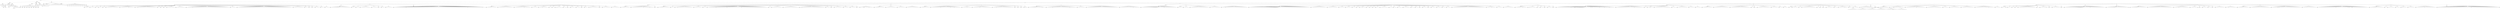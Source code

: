graph Tree {
	"t0" [label = "TEI"];
	"t1" [label = "teiHeader"];
	"t2" [label = "fileDesc"];
	"t3" [label = "titleStmt"];
	"t4" [label = "title"];
	"t5" [label = "title"];
	"t6" [label = "author"];
	"t7" [label = "idno"];
	"t8" [label = "idno"];
	"t9" [label = "persName"];
	"t10" [label = "forename"];
	"t11" [label = "surname"];
	"t12" [label = "publicationStmt"];
	"t13" [label = "publisher"];
	"t14" [label = "idno"];
	"t15" [label = "idno"];
	"t16" [label = "idno"];
	"t17" [label = "availability"];
	"t18" [label = "licence"];
	"t19" [label = "ab"];
	"t20" [label = "ref"];
	"t21" [label = "sourceDesc"];
	"t22" [label = "bibl"];
	"t23" [label = "name"];
	"t24" [label = "idno"];
	"t25" [label = "idno"];
	"t26" [label = "availability"];
	"t27" [label = "licence"];
	"t28" [label = "ab"];
	"t29" [label = "ref"];
	"t30" [label = "bibl"];
	"t31" [label = "date"];
	"t32" [label = "date"];
	"t33" [label = "idno"];
	"t34" [label = "profileDesc"];
	"t35" [label = "particDesc"];
	"t36" [label = "listPerson"];
	"t37" [label = "person"];
	"t38" [label = "persName"];
	"t39" [label = "person"];
	"t40" [label = "persName"];
	"t41" [label = "person"];
	"t42" [label = "persName"];
	"t43" [label = "person"];
	"t44" [label = "persName"];
	"t45" [label = "person"];
	"t46" [label = "persName"];
	"t47" [label = "person"];
	"t48" [label = "persName"];
	"t49" [label = "person"];
	"t50" [label = "persName"];
	"t51" [label = "person"];
	"t52" [label = "persName"];
	"t53" [label = "person"];
	"t54" [label = "persName"];
	"t55" [label = "textClass"];
	"t56" [label = "keywords"];
	"t57" [label = "term"];
	"t58" [label = "term"];
	"t59" [label = "classCode"];
	"t60" [label = "revisionDesc"];
	"t61" [label = "listChange"];
	"t62" [label = "change"];
	"t63" [label = "text"];
	"t64" [label = "front"];
	"t65" [label = "docTitle"];
	"t66" [label = "titlePart"];
	"t67" [label = "titlePart"];
	"t68" [label = "docDate"];
	"t69" [label = "div"];
	"t70" [label = "div"];
	"t71" [label = "head"];
	"t72" [label = "p"];
	"t73" [label = "p"];
	"t74" [label = "p"];
	"t75" [label = "div"];
	"t76" [label = "p"];
	"t77" [label = "div"];
	"t78" [label = "p"];
	"t79" [label = "div"];
	"t80" [label = "head"];
	"t81" [label = "p"];
	"t82" [label = "p"];
	"t83" [label = "p"];
	"t84" [label = "p"];
	"t85" [label = "p"];
	"t86" [label = "p"];
	"t87" [label = "p"];
	"t88" [label = "p"];
	"t89" [label = "p"];
	"t90" [label = "p"];
	"t91" [label = "p"];
	"t92" [label = "p"];
	"t93" [label = "performance"];
	"t94" [label = "ab"];
	"t95" [label = "castList"];
	"t96" [label = "head"];
	"t97" [label = "castItem"];
	"t98" [label = "role"];
	"t99" [label = "castItem"];
	"t100" [label = "role"];
	"t101" [label = "castItem"];
	"t102" [label = "role"];
	"t103" [label = "castItem"];
	"t104" [label = "role"];
	"t105" [label = "castItem"];
	"t106" [label = "role"];
	"t107" [label = "castItem"];
	"t108" [label = "role"];
	"t109" [label = "castItem"];
	"t110" [label = "role"];
	"t111" [label = "castItem"];
	"t112" [label = "role"];
	"t113" [label = "castItem"];
	"t114" [label = "role"];
	"t115" [label = "castItem"];
	"t116" [label = "role"];
	"t117" [label = "body"];
	"t118" [label = "div"];
	"t119" [label = "head"];
	"t120" [label = "div"];
	"t121" [label = "head"];
	"t122" [label = "sp"];
	"t123" [label = "speaker"];
	"t124" [label = "l"];
	"t125" [label = "l"];
	"t126" [label = "l"];
	"t127" [label = "sp"];
	"t128" [label = "speaker"];
	"t129" [label = "l"];
	"t130" [label = "l"];
	"t131" [label = "l"];
	"t132" [label = "sp"];
	"t133" [label = "speaker"];
	"t134" [label = "l"];
	"t135" [label = "sp"];
	"t136" [label = "speaker"];
	"t137" [label = "l"];
	"t138" [label = "l"];
	"t139" [label = "sp"];
	"t140" [label = "speaker"];
	"t141" [label = "l"];
	"t142" [label = "sp"];
	"t143" [label = "speaker"];
	"t144" [label = "l"];
	"t145" [label = "l"];
	"t146" [label = "l"];
	"t147" [label = "l"];
	"t148" [label = "l"];
	"t149" [label = "l"];
	"t150" [label = "l"];
	"t151" [label = "l"];
	"t152" [label = "l"];
	"t153" [label = "l"];
	"t154" [label = "sp"];
	"t155" [label = "speaker"];
	"t156" [label = "l"];
	"t157" [label = "l"];
	"t158" [label = "l"];
	"t159" [label = "l"];
	"t160" [label = "l"];
	"t161" [label = "l"];
	"t162" [label = "note"];
	"t163" [label = "l"];
	"t164" [label = "l"];
	"t165" [label = "l"];
	"t166" [label = "l"];
	"t167" [label = "sp"];
	"t168" [label = "speaker"];
	"t169" [label = "l"];
	"t170" [label = "note"];
	"t171" [label = "l"];
	"t172" [label = "l"];
	"t173" [label = "l"];
	"t174" [label = "l"];
	"t175" [label = "l"];
	"t176" [label = "l"];
	"t177" [label = "l"];
	"t178" [label = "l"];
	"t179" [label = "l"];
	"t180" [label = "l"];
	"t181" [label = "l"];
	"t182" [label = "l"];
	"t183" [label = "l"];
	"t184" [label = "l"];
	"t185" [label = "l"];
	"t186" [label = "sp"];
	"t187" [label = "speaker"];
	"t188" [label = "l"];
	"t189" [label = "sp"];
	"t190" [label = "speaker"];
	"t191" [label = "l"];
	"t192" [label = "sp"];
	"t193" [label = "speaker"];
	"t194" [label = "l"];
	"t195" [label = "sp"];
	"t196" [label = "speaker"];
	"t197" [label = "l"];
	"t198" [label = "l"];
	"t199" [label = "l"];
	"t200" [label = "l"];
	"t201" [label = "l"];
	"t202" [label = "l"];
	"t203" [label = "sp"];
	"t204" [label = "speaker"];
	"t205" [label = "l"];
	"t206" [label = "l"];
	"t207" [label = "l"];
	"t208" [label = "l"];
	"t209" [label = "l"];
	"t210" [label = "l"];
	"t211" [label = "l"];
	"t212" [label = "sp"];
	"t213" [label = "speaker"];
	"t214" [label = "l"];
	"t215" [label = "l"];
	"t216" [label = "l"];
	"t217" [label = "l"];
	"t218" [label = "note"];
	"t219" [label = "l"];
	"t220" [label = "l"];
	"t221" [label = "l"];
	"t222" [label = "l"];
	"t223" [label = "l"];
	"t224" [label = "l"];
	"t225" [label = "l"];
	"t226" [label = "l"];
	"t227" [label = "l"];
	"t228" [label = "l"];
	"t229" [label = "l"];
	"t230" [label = "l"];
	"t231" [label = "l"];
	"t232" [label = "l"];
	"t233" [label = "l"];
	"t234" [label = "l"];
	"t235" [label = "l"];
	"t236" [label = "l"];
	"t237" [label = "l"];
	"t238" [label = "l"];
	"t239" [label = "l"];
	"t240" [label = "l"];
	"t241" [label = "l"];
	"t242" [label = "l"];
	"t243" [label = "l"];
	"t244" [label = "l"];
	"t245" [label = "l"];
	"t246" [label = "l"];
	"t247" [label = "l"];
	"t248" [label = "l"];
	"t249" [label = "sp"];
	"t250" [label = "speaker"];
	"t251" [label = "l"];
	"t252" [label = "l"];
	"t253" [label = "l"];
	"t254" [label = "l"];
	"t255" [label = "sp"];
	"t256" [label = "speaker"];
	"t257" [label = "l"];
	"t258" [label = "l"];
	"t259" [label = "l"];
	"t260" [label = "l"];
	"t261" [label = "l"];
	"t262" [label = "l"];
	"t263" [label = "l"];
	"t264" [label = "l"];
	"t265" [label = "l"];
	"t266" [label = "l"];
	"t267" [label = "l"];
	"t268" [label = "l"];
	"t269" [label = "l"];
	"t270" [label = "l"];
	"t271" [label = "l"];
	"t272" [label = "l"];
	"t273" [label = "l"];
	"t274" [label = "l"];
	"t275" [label = "l"];
	"t276" [label = "l"];
	"t277" [label = "l"];
	"t278" [label = "l"];
	"t279" [label = "l"];
	"t280" [label = "l"];
	"t281" [label = "l"];
	"t282" [label = "l"];
	"t283" [label = "l"];
	"t284" [label = "l"];
	"t285" [label = "l"];
	"t286" [label = "l"];
	"t287" [label = "l"];
	"t288" [label = "l"];
	"t289" [label = "l"];
	"t290" [label = "l"];
	"t291" [label = "l"];
	"t292" [label = "l"];
	"t293" [label = "l"];
	"t294" [label = "l"];
	"t295" [label = "l"];
	"t296" [label = "l"];
	"t297" [label = "l"];
	"t298" [label = "l"];
	"t299" [label = "l"];
	"t300" [label = "l"];
	"t301" [label = "l"];
	"t302" [label = "sp"];
	"t303" [label = "speaker"];
	"t304" [label = "l"];
	"t305" [label = "l"];
	"t306" [label = "l"];
	"t307" [label = "l"];
	"t308" [label = "l"];
	"t309" [label = "l"];
	"t310" [label = "l"];
	"t311" [label = "l"];
	"t312" [label = "sp"];
	"t313" [label = "speaker"];
	"t314" [label = "l"];
	"t315" [label = "l"];
	"t316" [label = "sp"];
	"t317" [label = "speaker"];
	"t318" [label = "l"];
	"t319" [label = "sp"];
	"t320" [label = "speaker"];
	"t321" [label = "l"];
	"t322" [label = "sp"];
	"t323" [label = "speaker"];
	"t324" [label = "l"];
	"t325" [label = "l"];
	"t326" [label = "l"];
	"t327" [label = "sp"];
	"t328" [label = "speaker"];
	"t329" [label = "l"];
	"t330" [label = "l"];
	"t331" [label = "sp"];
	"t332" [label = "speaker"];
	"t333" [label = "l"];
	"t334" [label = "l"];
	"t335" [label = "l"];
	"t336" [label = "div"];
	"t337" [label = "head"];
	"t338" [label = "sp"];
	"t339" [label = "speaker"];
	"t340" [label = "l"];
	"t341" [label = "l"];
	"t342" [label = "l"];
	"t343" [label = "l"];
	"t344" [label = "l"];
	"t345" [label = "l"];
	"t346" [label = "l"];
	"t347" [label = "l"];
	"t348" [label = "l"];
	"t349" [label = "l"];
	"t350" [label = "l"];
	"t351" [label = "l"];
	"t352" [label = "l"];
	"t353" [label = "l"];
	"t354" [label = "l"];
	"t355" [label = "l"];
	"t356" [label = "div"];
	"t357" [label = "head"];
	"t358" [label = "sp"];
	"t359" [label = "speaker"];
	"t360" [label = "l"];
	"t361" [label = "l"];
	"t362" [label = "sp"];
	"t363" [label = "speaker"];
	"t364" [label = "l"];
	"t365" [label = "l"];
	"t366" [label = "sp"];
	"t367" [label = "speaker"];
	"t368" [label = "l"];
	"t369" [label = "l"];
	"t370" [label = "l"];
	"t371" [label = "l"];
	"t372" [label = "l"];
	"t373" [label = "l"];
	"t374" [label = "l"];
	"t375" [label = "l"];
	"t376" [label = "sp"];
	"t377" [label = "speaker"];
	"t378" [label = "l"];
	"t379" [label = "l"];
	"t380" [label = "l"];
	"t381" [label = "l"];
	"t382" [label = "sp"];
	"t383" [label = "speaker"];
	"t384" [label = "l"];
	"t385" [label = "sp"];
	"t386" [label = "speaker"];
	"t387" [label = "l"];
	"t388" [label = "l"];
	"t389" [label = "sp"];
	"t390" [label = "speaker"];
	"t391" [label = "l"];
	"t392" [label = "l"];
	"t393" [label = "l"];
	"t394" [label = "l"];
	"t395" [label = "l"];
	"t396" [label = "div"];
	"t397" [label = "head"];
	"t398" [label = "sp"];
	"t399" [label = "speaker"];
	"t400" [label = "l"];
	"t401" [label = "l"];
	"t402" [label = "l"];
	"t403" [label = "l"];
	"t404" [label = "l"];
	"t405" [label = "l"];
	"t406" [label = "l"];
	"t407" [label = "l"];
	"t408" [label = "l"];
	"t409" [label = "note"];
	"t410" [label = "l"];
	"t411" [label = "l"];
	"t412" [label = "l"];
	"t413" [label = "l"];
	"t414" [label = "l"];
	"t415" [label = "l"];
	"t416" [label = "l"];
	"t417" [label = "l"];
	"t418" [label = "l"];
	"t419" [label = "l"];
	"t420" [label = "l"];
	"t421" [label = "l"];
	"t422" [label = "l"];
	"t423" [label = "l"];
	"t424" [label = "l"];
	"t425" [label = "l"];
	"t426" [label = "l"];
	"t427" [label = "l"];
	"t428" [label = "l"];
	"t429" [label = "l"];
	"t430" [label = "l"];
	"t431" [label = "l"];
	"t432" [label = "l"];
	"t433" [label = "l"];
	"t434" [label = "l"];
	"t435" [label = "l"];
	"t436" [label = "l"];
	"t437" [label = "l"];
	"t438" [label = "l"];
	"t439" [label = "l"];
	"t440" [label = "l"];
	"t441" [label = "l"];
	"t442" [label = "l"];
	"t443" [label = "l"];
	"t444" [label = "l"];
	"t445" [label = "l"];
	"t446" [label = "l"];
	"t447" [label = "l"];
	"t448" [label = "l"];
	"t449" [label = "l"];
	"t450" [label = "l"];
	"t451" [label = "l"];
	"t452" [label = "l"];
	"t453" [label = "l"];
	"t454" [label = "l"];
	"t455" [label = "l"];
	"t456" [label = "l"];
	"t457" [label = "l"];
	"t458" [label = "l"];
	"t459" [label = "l"];
	"t460" [label = "note"];
	"t461" [label = "l"];
	"t462" [label = "l"];
	"t463" [label = "l"];
	"t464" [label = "l"];
	"t465" [label = "l"];
	"t466" [label = "l"];
	"t467" [label = "l"];
	"t468" [label = "l"];
	"t469" [label = "l"];
	"t470" [label = "l"];
	"t471" [label = "l"];
	"t472" [label = "note"];
	"t473" [label = "l"];
	"t474" [label = "l"];
	"t475" [label = "div"];
	"t476" [label = "head"];
	"t477" [label = "sp"];
	"t478" [label = "speaker"];
	"t479" [label = "l"];
	"t480" [label = "l"];
	"t481" [label = "l"];
	"t482" [label = "l"];
	"t483" [label = "l"];
	"t484" [label = "l"];
	"t485" [label = "l"];
	"t486" [label = "l"];
	"t487" [label = "sp"];
	"t488" [label = "speaker"];
	"t489" [label = "l"];
	"t490" [label = "l"];
	"t491" [label = "l"];
	"t492" [label = "l"];
	"t493" [label = "l"];
	"t494" [label = "l"];
	"t495" [label = "l"];
	"t496" [label = "l"];
	"t497" [label = "l"];
	"t498" [label = "l"];
	"t499" [label = "l"];
	"t500" [label = "l"];
	"t501" [label = "sp"];
	"t502" [label = "speaker"];
	"t503" [label = "l"];
	"t504" [label = "l"];
	"t505" [label = "l"];
	"t506" [label = "l"];
	"t507" [label = "l"];
	"t508" [label = "l"];
	"t509" [label = "l"];
	"t510" [label = "note"];
	"t511" [label = "l"];
	"t512" [label = "l"];
	"t513" [label = "l"];
	"t514" [label = "l"];
	"t515" [label = "l"];
	"t516" [label = "sp"];
	"t517" [label = "speaker"];
	"t518" [label = "l"];
	"t519" [label = "l"];
	"t520" [label = "l"];
	"t521" [label = "l"];
	"t522" [label = "sp"];
	"t523" [label = "speaker"];
	"t524" [label = "l"];
	"t525" [label = "l"];
	"t526" [label = "note"];
	"t527" [label = "l"];
	"t528" [label = "l"];
	"t529" [label = "l"];
	"t530" [label = "l"];
	"t531" [label = "sp"];
	"t532" [label = "speaker"];
	"t533" [label = "l"];
	"t534" [label = "sp"];
	"t535" [label = "speaker"];
	"t536" [label = "l"];
	"t537" [label = "sp"];
	"t538" [label = "speaker"];
	"t539" [label = "note"];
	"t540" [label = "l"];
	"t541" [label = "l"];
	"t542" [label = "l"];
	"t543" [label = "l"];
	"t544" [label = "sp"];
	"t545" [label = "speaker"];
	"t546" [label = "l"];
	"t547" [label = "l"];
	"t548" [label = "sp"];
	"t549" [label = "speaker"];
	"t550" [label = "l"];
	"t551" [label = "sp"];
	"t552" [label = "speaker"];
	"t553" [label = "l"];
	"t554" [label = "l"];
	"t555" [label = "l"];
	"t556" [label = "sp"];
	"t557" [label = "speaker"];
	"t558" [label = "l"];
	"t559" [label = "l"];
	"t560" [label = "l"];
	"t561" [label = "sp"];
	"t562" [label = "speaker"];
	"t563" [label = "l"];
	"t564" [label = "sp"];
	"t565" [label = "speaker"];
	"t566" [label = "l"];
	"t567" [label = "l"];
	"t568" [label = "sp"];
	"t569" [label = "speaker"];
	"t570" [label = "note"];
	"t571" [label = "l"];
	"t572" [label = "l"];
	"t573" [label = "l"];
	"t574" [label = "l"];
	"t575" [label = "l"];
	"t576" [label = "l"];
	"t577" [label = "sp"];
	"t578" [label = "speaker"];
	"t579" [label = "l"];
	"t580" [label = "sp"];
	"t581" [label = "speaker"];
	"t582" [label = "l"];
	"t583" [label = "l"];
	"t584" [label = "l"];
	"t585" [label = "l"];
	"t586" [label = "l"];
	"t587" [label = "l"];
	"t588" [label = "sp"];
	"t589" [label = "speaker"];
	"t590" [label = "l"];
	"t591" [label = "l"];
	"t592" [label = "l"];
	"t593" [label = "l"];
	"t594" [label = "l"];
	"t595" [label = "l"];
	"t596" [label = "div"];
	"t597" [label = "head"];
	"t598" [label = "div"];
	"t599" [label = "head"];
	"t600" [label = "sp"];
	"t601" [label = "speaker"];
	"t602" [label = "l"];
	"t603" [label = "l"];
	"t604" [label = "l"];
	"t605" [label = "l"];
	"t606" [label = "l"];
	"t607" [label = "l"];
	"t608" [label = "l"];
	"t609" [label = "sp"];
	"t610" [label = "speaker"];
	"t611" [label = "l"];
	"t612" [label = "l"];
	"t613" [label = "l"];
	"t614" [label = "l"];
	"t615" [label = "l"];
	"t616" [label = "l"];
	"t617" [label = "l"];
	"t618" [label = "l"];
	"t619" [label = "l"];
	"t620" [label = "note"];
	"t621" [label = "l"];
	"t622" [label = "l"];
	"t623" [label = "l"];
	"t624" [label = "l"];
	"t625" [label = "note"];
	"t626" [label = "l"];
	"t627" [label = "l"];
	"t628" [label = "l"];
	"t629" [label = "sp"];
	"t630" [label = "speaker"];
	"t631" [label = "l"];
	"t632" [label = "div"];
	"t633" [label = "head"];
	"t634" [label = "sp"];
	"t635" [label = "speaker"];
	"t636" [label = "l"];
	"t637" [label = "l"];
	"t638" [label = "l"];
	"t639" [label = "l"];
	"t640" [label = "l"];
	"t641" [label = "l"];
	"t642" [label = "l"];
	"t643" [label = "l"];
	"t644" [label = "l"];
	"t645" [label = "sp"];
	"t646" [label = "speaker"];
	"t647" [label = "l"];
	"t648" [label = "l"];
	"t649" [label = "sp"];
	"t650" [label = "speaker"];
	"t651" [label = "l"];
	"t652" [label = "note"];
	"t653" [label = "l"];
	"t654" [label = "l"];
	"t655" [label = "l"];
	"t656" [label = "l"];
	"t657" [label = "l"];
	"t658" [label = "l"];
	"t659" [label = "l"];
	"t660" [label = "l"];
	"t661" [label = "l"];
	"t662" [label = "l"];
	"t663" [label = "l"];
	"t664" [label = "l"];
	"t665" [label = "sp"];
	"t666" [label = "speaker"];
	"t667" [label = "l"];
	"t668" [label = "l"];
	"t669" [label = "l"];
	"t670" [label = "l"];
	"t671" [label = "l"];
	"t672" [label = "l"];
	"t673" [label = "sp"];
	"t674" [label = "speaker"];
	"t675" [label = "l"];
	"t676" [label = "l"];
	"t677" [label = "sp"];
	"t678" [label = "speaker"];
	"t679" [label = "l"];
	"t680" [label = "l"];
	"t681" [label = "l"];
	"t682" [label = "l"];
	"t683" [label = "l"];
	"t684" [label = "l"];
	"t685" [label = "note"];
	"t686" [label = "l"];
	"t687" [label = "l"];
	"t688" [label = "l"];
	"t689" [label = "l"];
	"t690" [label = "l"];
	"t691" [label = "l"];
	"t692" [label = "l"];
	"t693" [label = "l"];
	"t694" [label = "note"];
	"t695" [label = "l"];
	"t696" [label = "l"];
	"t697" [label = "l"];
	"t698" [label = "l"];
	"t699" [label = "l"];
	"t700" [label = "l"];
	"t701" [label = "l"];
	"t702" [label = "l"];
	"t703" [label = "l"];
	"t704" [label = "l"];
	"t705" [label = "l"];
	"t706" [label = "note"];
	"t707" [label = "l"];
	"t708" [label = "l"];
	"t709" [label = "l"];
	"t710" [label = "l"];
	"t711" [label = "l"];
	"t712" [label = "l"];
	"t713" [label = "l"];
	"t714" [label = "l"];
	"t715" [label = "l"];
	"t716" [label = "l"];
	"t717" [label = "l"];
	"t718" [label = "l"];
	"t719" [label = "l"];
	"t720" [label = "l"];
	"t721" [label = "l"];
	"t722" [label = "l"];
	"t723" [label = "l"];
	"t724" [label = "l"];
	"t725" [label = "l"];
	"t726" [label = "l"];
	"t727" [label = "l"];
	"t728" [label = "sp"];
	"t729" [label = "speaker"];
	"t730" [label = "l"];
	"t731" [label = "sp"];
	"t732" [label = "speaker"];
	"t733" [label = "l"];
	"t734" [label = "l"];
	"t735" [label = "l"];
	"t736" [label = "l"];
	"t737" [label = "l"];
	"t738" [label = "l"];
	"t739" [label = "l"];
	"t740" [label = "l"];
	"t741" [label = "sp"];
	"t742" [label = "speaker"];
	"t743" [label = "l"];
	"t744" [label = "l"];
	"t745" [label = "l"];
	"t746" [label = "l"];
	"t747" [label = "l"];
	"t748" [label = "l"];
	"t749" [label = "l"];
	"t750" [label = "l"];
	"t751" [label = "l"];
	"t752" [label = "l"];
	"t753" [label = "l"];
	"t754" [label = "l"];
	"t755" [label = "sp"];
	"t756" [label = "speaker"];
	"t757" [label = "note"];
	"t758" [label = "note"];
	"t759" [label = "l"];
	"t760" [label = "l"];
	"t761" [label = "l"];
	"t762" [label = "l"];
	"t763" [label = "l"];
	"t764" [label = "l"];
	"t765" [label = "l"];
	"t766" [label = "l"];
	"t767" [label = "l"];
	"t768" [label = "l"];
	"t769" [label = "l"];
	"t770" [label = "l"];
	"t771" [label = "l"];
	"t772" [label = "l"];
	"t773" [label = "l"];
	"t774" [label = "l"];
	"t775" [label = "l"];
	"t776" [label = "l"];
	"t777" [label = "sp"];
	"t778" [label = "speaker"];
	"t779" [label = "l"];
	"t780" [label = "l"];
	"t781" [label = "l"];
	"t782" [label = "sp"];
	"t783" [label = "speaker"];
	"t784" [label = "l"];
	"t785" [label = "sp"];
	"t786" [label = "speaker"];
	"t787" [label = "l"];
	"t788" [label = "l"];
	"t789" [label = "l"];
	"t790" [label = "l"];
	"t791" [label = "l"];
	"t792" [label = "l"];
	"t793" [label = "sp"];
	"t794" [label = "speaker"];
	"t795" [label = "l"];
	"t796" [label = "l"];
	"t797" [label = "l"];
	"t798" [label = "l"];
	"t799" [label = "sp"];
	"t800" [label = "speaker"];
	"t801" [label = "l"];
	"t802" [label = "l"];
	"t803" [label = "l"];
	"t804" [label = "l"];
	"t805" [label = "sp"];
	"t806" [label = "speaker"];
	"t807" [label = "l"];
	"t808" [label = "sp"];
	"t809" [label = "speaker"];
	"t810" [label = "l"];
	"t811" [label = "l"];
	"t812" [label = "stage"];
	"t813" [label = "l"];
	"t814" [label = "l"];
	"t815" [label = "l"];
	"t816" [label = "note"];
	"t817" [label = "l"];
	"t818" [label = "l"];
	"t819" [label = "l"];
	"t820" [label = "div"];
	"t821" [label = "head"];
	"t822" [label = "sp"];
	"t823" [label = "speaker"];
	"t824" [label = "l"];
	"t825" [label = "l"];
	"t826" [label = "l"];
	"t827" [label = "l"];
	"t828" [label = "l"];
	"t829" [label = "l"];
	"t830" [label = "l"];
	"t831" [label = "l"];
	"t832" [label = "sp"];
	"t833" [label = "speaker"];
	"t834" [label = "l"];
	"t835" [label = "l"];
	"t836" [label = "l"];
	"t837" [label = "l"];
	"t838" [label = "l"];
	"t839" [label = "l"];
	"t840" [label = "l"];
	"t841" [label = "l"];
	"t842" [label = "sp"];
	"t843" [label = "speaker"];
	"t844" [label = "l"];
	"t845" [label = "l"];
	"t846" [label = "l"];
	"t847" [label = "l"];
	"t848" [label = "l"];
	"t849" [label = "l"];
	"t850" [label = "sp"];
	"t851" [label = "speaker"];
	"t852" [label = "l"];
	"t853" [label = "l"];
	"t854" [label = "l"];
	"t855" [label = "l"];
	"t856" [label = "l"];
	"t857" [label = "l"];
	"t858" [label = "l"];
	"t859" [label = "l"];
	"t860" [label = "l"];
	"t861" [label = "l"];
	"t862" [label = "div"];
	"t863" [label = "head"];
	"t864" [label = "sp"];
	"t865" [label = "speaker"];
	"t866" [label = "l"];
	"t867" [label = "l"];
	"t868" [label = "l"];
	"t869" [label = "l"];
	"t870" [label = "l"];
	"t871" [label = "l"];
	"t872" [label = "l"];
	"t873" [label = "sp"];
	"t874" [label = "speaker"];
	"t875" [label = "l"];
	"t876" [label = "l"];
	"t877" [label = "l"];
	"t878" [label = "l"];
	"t879" [label = "l"];
	"t880" [label = "l"];
	"t881" [label = "l"];
	"t882" [label = "note"];
	"t883" [label = "l"];
	"t884" [label = "l"];
	"t885" [label = "l"];
	"t886" [label = "l"];
	"t887" [label = "l"];
	"t888" [label = "l"];
	"t889" [label = "l"];
	"t890" [label = "note"];
	"t891" [label = "l"];
	"t892" [label = "l"];
	"t893" [label = "note"];
	"t894" [label = "l"];
	"t895" [label = "l"];
	"t896" [label = "l"];
	"t897" [label = "l"];
	"t898" [label = "l"];
	"t899" [label = "sp"];
	"t900" [label = "speaker"];
	"t901" [label = "l"];
	"t902" [label = "l"];
	"t903" [label = "l"];
	"t904" [label = "note"];
	"t905" [label = "l"];
	"t906" [label = "l"];
	"t907" [label = "l"];
	"t908" [label = "sp"];
	"t909" [label = "speaker"];
	"t910" [label = "l"];
	"t911" [label = "l"];
	"t912" [label = "l"];
	"t913" [label = "l"];
	"t914" [label = "l"];
	"t915" [label = "note"];
	"t916" [label = "l"];
	"t917" [label = "l"];
	"t918" [label = "l"];
	"t919" [label = "l"];
	"t920" [label = "l"];
	"t921" [label = "l"];
	"t922" [label = "l"];
	"t923" [label = "l"];
	"t924" [label = "l"];
	"t925" [label = "sp"];
	"t926" [label = "speaker"];
	"t927" [label = "l"];
	"t928" [label = "l"];
	"t929" [label = "note"];
	"t930" [label = "l"];
	"t931" [label = "l"];
	"t932" [label = "l"];
	"t933" [label = "l"];
	"t934" [label = "l"];
	"t935" [label = "l"];
	"t936" [label = "l"];
	"t937" [label = "l"];
	"t938" [label = "l"];
	"t939" [label = "l"];
	"t940" [label = "l"];
	"t941" [label = "l"];
	"t942" [label = "l"];
	"t943" [label = "l"];
	"t944" [label = "sp"];
	"t945" [label = "speaker"];
	"t946" [label = "l"];
	"t947" [label = "sp"];
	"t948" [label = "speaker"];
	"t949" [label = "l"];
	"t950" [label = "sp"];
	"t951" [label = "speaker"];
	"t952" [label = "l"];
	"t953" [label = "sp"];
	"t954" [label = "speaker"];
	"t955" [label = "note"];
	"t956" [label = "l"];
	"t957" [label = "div"];
	"t958" [label = "head"];
	"t959" [label = "sp"];
	"t960" [label = "speaker"];
	"t961" [label = "l"];
	"t962" [label = "l"];
	"t963" [label = "l"];
	"t964" [label = "l"];
	"t965" [label = "l"];
	"t966" [label = "l"];
	"t967" [label = "l"];
	"t968" [label = "l"];
	"t969" [label = "l"];
	"t970" [label = "l"];
	"t971" [label = "note"];
	"t972" [label = "l"];
	"t973" [label = "l"];
	"t974" [label = "sp"];
	"t975" [label = "speaker"];
	"t976" [label = "l"];
	"t977" [label = "l"];
	"t978" [label = "l"];
	"t979" [label = "l"];
	"t980" [label = "note"];
	"t981" [label = "l"];
	"t982" [label = "l"];
	"t983" [label = "l"];
	"t984" [label = "l"];
	"t985" [label = "l"];
	"t986" [label = "l"];
	"t987" [label = "l"];
	"t988" [label = "l"];
	"t989" [label = "l"];
	"t990" [label = "l"];
	"t991" [label = "l"];
	"t992" [label = "l"];
	"t993" [label = "l"];
	"t994" [label = "note"];
	"t995" [label = "l"];
	"t996" [label = "l"];
	"t997" [label = "l"];
	"t998" [label = "l"];
	"t999" [label = "l"];
	"t1000" [label = "sp"];
	"t1001" [label = "speaker"];
	"t1002" [label = "l"];
	"t1003" [label = "l"];
	"t1004" [label = "l"];
	"t1005" [label = "l"];
	"t1006" [label = "l"];
	"t1007" [label = "l"];
	"t1008" [label = "sp"];
	"t1009" [label = "speaker"];
	"t1010" [label = "l"];
	"t1011" [label = "l"];
	"t1012" [label = "l"];
	"t1013" [label = "l"];
	"t1014" [label = "l"];
	"t1015" [label = "l"];
	"t1016" [label = "l"];
	"t1017" [label = "l"];
	"t1018" [label = "l"];
	"t1019" [label = "l"];
	"t1020" [label = "l"];
	"t1021" [label = "l"];
	"t1022" [label = "l"];
	"t1023" [label = "l"];
	"t1024" [label = "l"];
	"t1025" [label = "l"];
	"t1026" [label = "l"];
	"t1027" [label = "l"];
	"t1028" [label = "l"];
	"t1029" [label = "l"];
	"t1030" [label = "l"];
	"t1031" [label = "l"];
	"t1032" [label = "l"];
	"t1033" [label = "l"];
	"t1034" [label = "l"];
	"t1035" [label = "l"];
	"t1036" [label = "sp"];
	"t1037" [label = "speaker"];
	"t1038" [label = "l"];
	"t1039" [label = "l"];
	"t1040" [label = "l"];
	"t1041" [label = "l"];
	"t1042" [label = "l"];
	"t1043" [label = "l"];
	"t1044" [label = "l"];
	"t1045" [label = "l"];
	"t1046" [label = "l"];
	"t1047" [label = "l"];
	"t1048" [label = "note"];
	"t1049" [label = "l"];
	"t1050" [label = "l"];
	"t1051" [label = "l"];
	"t1052" [label = "l"];
	"t1053" [label = "l"];
	"t1054" [label = "div"];
	"t1055" [label = "head"];
	"t1056" [label = "div"];
	"t1057" [label = "head"];
	"t1058" [label = "sp"];
	"t1059" [label = "speaker"];
	"t1060" [label = "l"];
	"t1061" [label = "l"];
	"t1062" [label = "l"];
	"t1063" [label = "l"];
	"t1064" [label = "l"];
	"t1065" [label = "l"];
	"t1066" [label = "l"];
	"t1067" [label = "l"];
	"t1068" [label = "l"];
	"t1069" [label = "l"];
	"t1070" [label = "l"];
	"t1071" [label = "l"];
	"t1072" [label = "l"];
	"t1073" [label = "l"];
	"t1074" [label = "l"];
	"t1075" [label = "l"];
	"t1076" [label = "l"];
	"t1077" [label = "l"];
	"t1078" [label = "note"];
	"t1079" [label = "l"];
	"t1080" [label = "l"];
	"t1081" [label = "l"];
	"t1082" [label = "l"];
	"t1083" [label = "l"];
	"t1084" [label = "l"];
	"t1085" [label = "l"];
	"t1086" [label = "l"];
	"t1087" [label = "l"];
	"t1088" [label = "l"];
	"t1089" [label = "div"];
	"t1090" [label = "head"];
	"t1091" [label = "sp"];
	"t1092" [label = "speaker"];
	"t1093" [label = "l"];
	"t1094" [label = "l"];
	"t1095" [label = "l"];
	"t1096" [label = "sp"];
	"t1097" [label = "speaker"];
	"t1098" [label = "l"];
	"t1099" [label = "l"];
	"t1100" [label = "l"];
	"t1101" [label = "l"];
	"t1102" [label = "sp"];
	"t1103" [label = "speaker"];
	"t1104" [label = "l"];
	"t1105" [label = "l"];
	"t1106" [label = "l"];
	"t1107" [label = "l"];
	"t1108" [label = "l"];
	"t1109" [label = "l"];
	"t1110" [label = "l"];
	"t1111" [label = "l"];
	"t1112" [label = "l"];
	"t1113" [label = "l"];
	"t1114" [label = "l"];
	"t1115" [label = "l"];
	"t1116" [label = "l"];
	"t1117" [label = "l"];
	"t1118" [label = "l"];
	"t1119" [label = "sp"];
	"t1120" [label = "speaker"];
	"t1121" [label = "l"];
	"t1122" [label = "l"];
	"t1123" [label = "l"];
	"t1124" [label = "l"];
	"t1125" [label = "l"];
	"t1126" [label = "l"];
	"t1127" [label = "l"];
	"t1128" [label = "l"];
	"t1129" [label = "sp"];
	"t1130" [label = "speaker"];
	"t1131" [label = "l"];
	"t1132" [label = "l"];
	"t1133" [label = "note"];
	"t1134" [label = "l"];
	"t1135" [label = "l"];
	"t1136" [label = "l"];
	"t1137" [label = "l"];
	"t1138" [label = "l"];
	"t1139" [label = "l"];
	"t1140" [label = "l"];
	"t1141" [label = "l"];
	"t1142" [label = "l"];
	"t1143" [label = "l"];
	"t1144" [label = "l"];
	"t1145" [label = "l"];
	"t1146" [label = "l"];
	"t1147" [label = "l"];
	"t1148" [label = "l"];
	"t1149" [label = "l"];
	"t1150" [label = "l"];
	"t1151" [label = "l"];
	"t1152" [label = "div"];
	"t1153" [label = "head"];
	"t1154" [label = "sp"];
	"t1155" [label = "speaker"];
	"t1156" [label = "l"];
	"t1157" [label = "l"];
	"t1158" [label = "l"];
	"t1159" [label = "l"];
	"t1160" [label = "l"];
	"t1161" [label = "l"];
	"t1162" [label = "l"];
	"t1163" [label = "l"];
	"t1164" [label = "l"];
	"t1165" [label = "l"];
	"t1166" [label = "l"];
	"t1167" [label = "l"];
	"t1168" [label = "l"];
	"t1169" [label = "l"];
	"t1170" [label = "l"];
	"t1171" [label = "l"];
	"t1172" [label = "l"];
	"t1173" [label = "l"];
	"t1174" [label = "l"];
	"t1175" [label = "l"];
	"t1176" [label = "l"];
	"t1177" [label = "l"];
	"t1178" [label = "l"];
	"t1179" [label = "l"];
	"t1180" [label = "l"];
	"t1181" [label = "l"];
	"t1182" [label = "l"];
	"t1183" [label = "l"];
	"t1184" [label = "l"];
	"t1185" [label = "l"];
	"t1186" [label = "l"];
	"t1187" [label = "l"];
	"t1188" [label = "l"];
	"t1189" [label = "l"];
	"t1190" [label = "l"];
	"t1191" [label = "l"];
	"t1192" [label = "l"];
	"t1193" [label = "l"];
	"t1194" [label = "l"];
	"t1195" [label = "l"];
	"t1196" [label = "l"];
	"t1197" [label = "l"];
	"t1198" [label = "l"];
	"t1199" [label = "l"];
	"t1200" [label = "l"];
	"t1201" [label = "l"];
	"t1202" [label = "l"];
	"t1203" [label = "l"];
	"t1204" [label = "l"];
	"t1205" [label = "l"];
	"t1206" [label = "sp"];
	"t1207" [label = "speaker"];
	"t1208" [label = "l"];
	"t1209" [label = "l"];
	"t1210" [label = "l"];
	"t1211" [label = "l"];
	"t1212" [label = "l"];
	"t1213" [label = "l"];
	"t1214" [label = "l"];
	"t1215" [label = "l"];
	"t1216" [label = "l"];
	"t1217" [label = "l"];
	"t1218" [label = "l"];
	"t1219" [label = "l"];
	"t1220" [label = "sp"];
	"t1221" [label = "speaker"];
	"t1222" [label = "l"];
	"t1223" [label = "l"];
	"t1224" [label = "l"];
	"t1225" [label = "l"];
	"t1226" [label = "l"];
	"t1227" [label = "l"];
	"t1228" [label = "l"];
	"t1229" [label = "l"];
	"t1230" [label = "sp"];
	"t1231" [label = "speaker"];
	"t1232" [label = "l"];
	"t1233" [label = "l"];
	"t1234" [label = "l"];
	"t1235" [label = "l"];
	"t1236" [label = "sp"];
	"t1237" [label = "speaker"];
	"t1238" [label = "l"];
	"t1239" [label = "l"];
	"t1240" [label = "l"];
	"t1241" [label = "l"];
	"t1242" [label = "sp"];
	"t1243" [label = "speaker"];
	"t1244" [label = "l"];
	"t1245" [label = "l"];
	"t1246" [label = "sp"];
	"t1247" [label = "speaker"];
	"t1248" [label = "l"];
	"t1249" [label = "sp"];
	"t1250" [label = "speaker"];
	"t1251" [label = "l"];
	"t1252" [label = "note"];
	"t1253" [label = "l"];
	"t1254" [label = "l"];
	"t1255" [label = "sp"];
	"t1256" [label = "speaker"];
	"t1257" [label = "l"];
	"t1258" [label = "sp"];
	"t1259" [label = "speaker"];
	"t1260" [label = "l"];
	"t1261" [label = "sp"];
	"t1262" [label = "speaker"];
	"t1263" [label = "l"];
	"t1264" [label = "sp"];
	"t1265" [label = "speaker"];
	"t1266" [label = "l"];
	"t1267" [label = "l"];
	"t1268" [label = "sp"];
	"t1269" [label = "speaker"];
	"t1270" [label = "l"];
	"t1271" [label = "l"];
	"t1272" [label = "l"];
	"t1273" [label = "l"];
	"t1274" [label = "l"];
	"t1275" [label = "l"];
	"t1276" [label = "sp"];
	"t1277" [label = "speaker"];
	"t1278" [label = "l"];
	"t1279" [label = "l"];
	"t1280" [label = "sp"];
	"t1281" [label = "speaker"];
	"t1282" [label = "l"];
	"t1283" [label = "l"];
	"t1284" [label = "sp"];
	"t1285" [label = "speaker"];
	"t1286" [label = "l"];
	"t1287" [label = "l"];
	"t1288" [label = "l"];
	"t1289" [label = "sp"];
	"t1290" [label = "speaker"];
	"t1291" [label = "l"];
	"t1292" [label = "l"];
	"t1293" [label = "l"];
	"t1294" [label = "l"];
	"t1295" [label = "l"];
	"t1296" [label = "sp"];
	"t1297" [label = "speaker"];
	"t1298" [label = "l"];
	"t1299" [label = "l"];
	"t1300" [label = "sp"];
	"t1301" [label = "speaker"];
	"t1302" [label = "l"];
	"t1303" [label = "l"];
	"t1304" [label = "sp"];
	"t1305" [label = "speaker"];
	"t1306" [label = "l"];
	"t1307" [label = "sp"];
	"t1308" [label = "speaker"];
	"t1309" [label = "l"];
	"t1310" [label = "l"];
	"t1311" [label = "l"];
	"t1312" [label = "sp"];
	"t1313" [label = "speaker"];
	"t1314" [label = "l"];
	"t1315" [label = "sp"];
	"t1316" [label = "speaker"];
	"t1317" [label = "l"];
	"t1318" [label = "l"];
	"t1319" [label = "l"];
	"t1320" [label = "sp"];
	"t1321" [label = "speaker"];
	"t1322" [label = "l"];
	"t1323" [label = "l"];
	"t1324" [label = "l"];
	"t1325" [label = "sp"];
	"t1326" [label = "speaker"];
	"t1327" [label = "l"];
	"t1328" [label = "l"];
	"t1329" [label = "sp"];
	"t1330" [label = "speaker"];
	"t1331" [label = "l"];
	"t1332" [label = "l"];
	"t1333" [label = "l"];
	"t1334" [label = "sp"];
	"t1335" [label = "speaker"];
	"t1336" [label = "l"];
	"t1337" [label = "l"];
	"t1338" [label = "l"];
	"t1339" [label = "l"];
	"t1340" [label = "l"];
	"t1341" [label = "l"];
	"t1342" [label = "l"];
	"t1343" [label = "l"];
	"t1344" [label = "l"];
	"t1345" [label = "l"];
	"t1346" [label = "l"];
	"t1347" [label = "l"];
	"t1348" [label = "l"];
	"t1349" [label = "l"];
	"t1350" [label = "l"];
	"t1351" [label = "l"];
	"t1352" [label = "l"];
	"t1353" [label = "l"];
	"t1354" [label = "l"];
	"t1355" [label = "l"];
	"t1356" [label = "l"];
	"t1357" [label = "l"];
	"t1358" [label = "l"];
	"t1359" [label = "l"];
	"t1360" [label = "l"];
	"t1361" [label = "l"];
	"t1362" [label = "l"];
	"t1363" [label = "sp"];
	"t1364" [label = "speaker"];
	"t1365" [label = "l"];
	"t1366" [label = "l"];
	"t1367" [label = "l"];
	"t1368" [label = "note"];
	"t1369" [label = "l"];
	"t1370" [label = "l"];
	"t1371" [label = "l"];
	"t1372" [label = "sp"];
	"t1373" [label = "speaker"];
	"t1374" [label = "l"];
	"t1375" [label = "l"];
	"t1376" [label = "l"];
	"t1377" [label = "l"];
	"t1378" [label = "sp"];
	"t1379" [label = "speaker"];
	"t1380" [label = "l"];
	"t1381" [label = "l"];
	"t1382" [label = "l"];
	"t1383" [label = "l"];
	"t1384" [label = "l"];
	"t1385" [label = "l"];
	"t1386" [label = "l"];
	"t1387" [label = "l"];
	"t1388" [label = "div"];
	"t1389" [label = "head"];
	"t1390" [label = "sp"];
	"t1391" [label = "speaker"];
	"t1392" [label = "l"];
	"t1393" [label = "l"];
	"t1394" [label = "l"];
	"t1395" [label = "l"];
	"t1396" [label = "l"];
	"t1397" [label = "note"];
	"t1398" [label = "l"];
	"t1399" [label = "l"];
	"t1400" [label = "l"];
	"t1401" [label = "sp"];
	"t1402" [label = "speaker"];
	"t1403" [label = "note"];
	"t1404" [label = "l"];
	"t1405" [label = "l"];
	"t1406" [label = "l"];
	"t1407" [label = "l"];
	"t1408" [label = "l"];
	"t1409" [label = "sp"];
	"t1410" [label = "speaker"];
	"t1411" [label = "l"];
	"t1412" [label = "sp"];
	"t1413" [label = "speaker"];
	"t1414" [label = "l"];
	"t1415" [label = "l"];
	"t1416" [label = "sp"];
	"t1417" [label = "speaker"];
	"t1418" [label = "l"];
	"t1419" [label = "sp"];
	"t1420" [label = "speaker"];
	"t1421" [label = "l"];
	"t1422" [label = "l"];
	"t1423" [label = "l"];
	"t1424" [label = "sp"];
	"t1425" [label = "speaker"];
	"t1426" [label = "l"];
	"t1427" [label = "div"];
	"t1428" [label = "head"];
	"t1429" [label = "div"];
	"t1430" [label = "head"];
	"t1431" [label = "sp"];
	"t1432" [label = "speaker"];
	"t1433" [label = "l"];
	"t1434" [label = "l"];
	"t1435" [label = "l"];
	"t1436" [label = "l"];
	"t1437" [label = "l"];
	"t1438" [label = "l"];
	"t1439" [label = "l"];
	"t1440" [label = "l"];
	"t1441" [label = "l"];
	"t1442" [label = "l"];
	"t1443" [label = "l"];
	"t1444" [label = "note"];
	"t1445" [label = "l"];
	"t1446" [label = "l"];
	"t1447" [label = "stage"];
	"t1448" [label = "l"];
	"t1449" [label = "l"];
	"t1450" [label = "l"];
	"t1451" [label = "l"];
	"t1452" [label = "l"];
	"t1453" [label = "l"];
	"t1454" [label = "l"];
	"t1455" [label = "l"];
	"t1456" [label = "l"];
	"t1457" [label = "l"];
	"t1458" [label = "l"];
	"t1459" [label = "l"];
	"t1460" [label = "note"];
	"t1461" [label = "note"];
	"t1462" [label = "l"];
	"t1463" [label = "l"];
	"t1464" [label = "l"];
	"t1465" [label = "l"];
	"t1466" [label = "l"];
	"t1467" [label = "note"];
	"t1468" [label = "l"];
	"t1469" [label = "l"];
	"t1470" [label = "l"];
	"t1471" [label = "note"];
	"t1472" [label = "l"];
	"t1473" [label = "l"];
	"t1474" [label = "l"];
	"t1475" [label = "note"];
	"t1476" [label = "l"];
	"t1477" [label = "l"];
	"t1478" [label = "l"];
	"t1479" [label = "l"];
	"t1480" [label = "sp"];
	"t1481" [label = "speaker"];
	"t1482" [label = "l"];
	"t1483" [label = "l"];
	"t1484" [label = "l"];
	"t1485" [label = "l"];
	"t1486" [label = "l"];
	"t1487" [label = "l"];
	"t1488" [label = "l"];
	"t1489" [label = "l"];
	"t1490" [label = "l"];
	"t1491" [label = "l"];
	"t1492" [label = "l"];
	"t1493" [label = "l"];
	"t1494" [label = "l"];
	"t1495" [label = "l"];
	"t1496" [label = "note"];
	"t1497" [label = "l"];
	"t1498" [label = "l"];
	"t1499" [label = "l"];
	"t1500" [label = "l"];
	"t1501" [label = "l"];
	"t1502" [label = "l"];
	"t1503" [label = "l"];
	"t1504" [label = "sp"];
	"t1505" [label = "speaker"];
	"t1506" [label = "l"];
	"t1507" [label = "sp"];
	"t1508" [label = "speaker"];
	"t1509" [label = "l"];
	"t1510" [label = "note"];
	"t1511" [label = "l"];
	"t1512" [label = "l"];
	"t1513" [label = "sp"];
	"t1514" [label = "speaker"];
	"t1515" [label = "l"];
	"t1516" [label = "l"];
	"t1517" [label = "l"];
	"t1518" [label = "l"];
	"t1519" [label = "l"];
	"t1520" [label = "l"];
	"t1521" [label = "l"];
	"t1522" [label = "l"];
	"t1523" [label = "l"];
	"t1524" [label = "l"];
	"t1525" [label = "l"];
	"t1526" [label = "l"];
	"t1527" [label = "l"];
	"t1528" [label = "sp"];
	"t1529" [label = "speaker"];
	"t1530" [label = "l"];
	"t1531" [label = "l"];
	"t1532" [label = "l"];
	"t1533" [label = "sp"];
	"t1534" [label = "speaker"];
	"t1535" [label = "l"];
	"t1536" [label = "l"];
	"t1537" [label = "l"];
	"t1538" [label = "l"];
	"t1539" [label = "l"];
	"t1540" [label = "l"];
	"t1541" [label = "l"];
	"t1542" [label = "l"];
	"t1543" [label = "sp"];
	"t1544" [label = "speaker"];
	"t1545" [label = "l"];
	"t1546" [label = "l"];
	"t1547" [label = "l"];
	"t1548" [label = "l"];
	"t1549" [label = "sp"];
	"t1550" [label = "speaker"];
	"t1551" [label = "l"];
	"t1552" [label = "l"];
	"t1553" [label = "l"];
	"t1554" [label = "l"];
	"t1555" [label = "div"];
	"t1556" [label = "head"];
	"t1557" [label = "sp"];
	"t1558" [label = "speaker"];
	"t1559" [label = "l"];
	"t1560" [label = "l"];
	"t1561" [label = "l"];
	"t1562" [label = "l"];
	"t1563" [label = "l"];
	"t1564" [label = "l"];
	"t1565" [label = "l"];
	"t1566" [label = "l"];
	"t1567" [label = "sp"];
	"t1568" [label = "speaker"];
	"t1569" [label = "l"];
	"t1570" [label = "l"];
	"t1571" [label = "l"];
	"t1572" [label = "l"];
	"t1573" [label = "l"];
	"t1574" [label = "l"];
	"t1575" [label = "l"];
	"t1576" [label = "l"];
	"t1577" [label = "l"];
	"t1578" [label = "l"];
	"t1579" [label = "l"];
	"t1580" [label = "l"];
	"t1581" [label = "sp"];
	"t1582" [label = "speaker"];
	"t1583" [label = "l"];
	"t1584" [label = "l"];
	"t1585" [label = "l"];
	"t1586" [label = "l"];
	"t1587" [label = "l"];
	"t1588" [label = "l"];
	"t1589" [label = "l"];
	"t1590" [label = "l"];
	"t1591" [label = "l"];
	"t1592" [label = "l"];
	"t1593" [label = "l"];
	"t1594" [label = "l"];
	"t1595" [label = "l"];
	"t1596" [label = "l"];
	"t1597" [label = "l"];
	"t1598" [label = "l"];
	"t1599" [label = "sp"];
	"t1600" [label = "speaker"];
	"t1601" [label = "l"];
	"t1602" [label = "sp"];
	"t1603" [label = "speaker"];
	"t1604" [label = "l"];
	"t1605" [label = "sp"];
	"t1606" [label = "speaker"];
	"t1607" [label = "l"];
	"t1608" [label = "l"];
	"t1609" [label = "l"];
	"t1610" [label = "l"];
	"t1611" [label = "l"];
	"t1612" [label = "l"];
	"t1613" [label = "l"];
	"t1614" [label = "l"];
	"t1615" [label = "l"];
	"t1616" [label = "l"];
	"t1617" [label = "sp"];
	"t1618" [label = "speaker"];
	"t1619" [label = "l"];
	"t1620" [label = "l"];
	"t1621" [label = "l"];
	"t1622" [label = "l"];
	"t1623" [label = "l"];
	"t1624" [label = "sp"];
	"t1625" [label = "speaker"];
	"t1626" [label = "l"];
	"t1627" [label = "l"];
	"t1628" [label = "sp"];
	"t1629" [label = "speaker"];
	"t1630" [label = "l"];
	"t1631" [label = "l"];
	"t1632" [label = "l"];
	"t1633" [label = "div"];
	"t1634" [label = "head"];
	"t1635" [label = "sp"];
	"t1636" [label = "speaker"];
	"t1637" [label = "l"];
	"t1638" [label = "sp"];
	"t1639" [label = "speaker"];
	"t1640" [label = "l"];
	"t1641" [label = "l"];
	"t1642" [label = "l"];
	"t1643" [label = "l"];
	"t1644" [label = "sp"];
	"t1645" [label = "speaker"];
	"t1646" [label = "l"];
	"t1647" [label = "sp"];
	"t1648" [label = "speaker"];
	"t1649" [label = "l"];
	"t1650" [label = "l"];
	"t1651" [label = "l"];
	"t1652" [label = "l"];
	"t1653" [label = "l"];
	"t1654" [label = "l"];
	"t1655" [label = "l"];
	"t1656" [label = "l"];
	"t1657" [label = "l"];
	"t1658" [label = "l"];
	"t1659" [label = "l"];
	"t1660" [label = "sp"];
	"t1661" [label = "speaker"];
	"t1662" [label = "l"];
	"t1663" [label = "sp"];
	"t1664" [label = "speaker"];
	"t1665" [label = "l"];
	"t1666" [label = "sp"];
	"t1667" [label = "speaker"];
	"t1668" [label = "l"];
	"t1669" [label = "sp"];
	"t1670" [label = "speaker"];
	"t1671" [label = "l"];
	"t1672" [label = "l"];
	"t1673" [label = "l"];
	"t1674" [label = "l"];
	"t1675" [label = "l"];
	"t1676" [label = "sp"];
	"t1677" [label = "speaker"];
	"t1678" [label = "l"];
	"t1679" [label = "l"];
	"t1680" [label = "sp"];
	"t1681" [label = "speaker"];
	"t1682" [label = "l"];
	"t1683" [label = "l"];
	"t1684" [label = "l"];
	"t1685" [label = "l"];
	"t1686" [label = "note"];
	"t1687" [label = "l"];
	"t1688" [label = "l"];
	"t1689" [label = "sp"];
	"t1690" [label = "speaker"];
	"t1691" [label = "l"];
	"t1692" [label = "l"];
	"t1693" [label = "sp"];
	"t1694" [label = "speaker"];
	"t1695" [label = "l"];
	"t1696" [label = "l"];
	"t1697" [label = "l"];
	"t1698" [label = "l"];
	"t1699" [label = "sp"];
	"t1700" [label = "speaker"];
	"t1701" [label = "note"];
	"t1702" [label = "l"];
	"t1703" [label = "l"];
	"t1704" [label = "l"];
	"t1705" [label = "l"];
	"t1706" [label = "l"];
	"t1707" [label = "l"];
	"t1708" [label = "l"];
	"t1709" [label = "l"];
	"t1710" [label = "l"];
	"t1711" [label = "l"];
	"t1712" [label = "div"];
	"t1713" [label = "head"];
	"t1714" [label = "sp"];
	"t1715" [label = "speaker"];
	"t1716" [label = "ab"];
	"t1717" [label = "lg"];
	"t1718" [label = "l"];
	"t1719" [label = "l"];
	"t1720" [label = "l"];
	"t1721" [label = "l"];
	"t1722" [label = "l"];
	"t1723" [label = "l"];
	"t1724" [label = "l"];
	"t1725" [label = "l"];
	"t1726" [label = "lg"];
	"t1727" [label = "l"];
	"t1728" [label = "l"];
	"t1729" [label = "l"];
	"t1730" [label = "l"];
	"t1731" [label = "l"];
	"t1732" [label = "l"];
	"t1733" [label = "l"];
	"t1734" [label = "l"];
	"t1735" [label = "lg"];
	"t1736" [label = "l"];
	"t1737" [label = "l"];
	"t1738" [label = "l"];
	"t1739" [label = "l"];
	"t1740" [label = "l"];
	"t1741" [label = "l"];
	"t1742" [label = "l"];
	"t1743" [label = "l"];
	"t1744" [label = "lg"];
	"t1745" [label = "l"];
	"t1746" [label = "l"];
	"t1747" [label = "l"];
	"t1748" [label = "l"];
	"t1749" [label = "l"];
	"t1750" [label = "l"];
	"t1751" [label = "l"];
	"t1752" [label = "l"];
	"t1753" [label = "lg"];
	"t1754" [label = "l"];
	"t1755" [label = "l"];
	"t1756" [label = "l"];
	"t1757" [label = "l"];
	"t1758" [label = "l"];
	"t1759" [label = "note"];
	"t1760" [label = "l"];
	"t1761" [label = "l"];
	"t1762" [label = "l"];
	"t1763" [label = "lg"];
	"t1764" [label = "l"];
	"t1765" [label = "l"];
	"t1766" [label = "l"];
	"t1767" [label = "l"];
	"t1768" [label = "l"];
	"t1769" [label = "l"];
	"t1770" [label = "l"];
	"t1771" [label = "l"];
	"t1772" [label = "div"];
	"t1773" [label = "head"];
	"t1774" [label = "sp"];
	"t1775" [label = "speaker"];
	"t1776" [label = "l"];
	"t1777" [label = "l"];
	"t1778" [label = "l"];
	"t1779" [label = "l"];
	"t1780" [label = "l"];
	"t1781" [label = "l"];
	"t1782" [label = "l"];
	"t1783" [label = "l"];
	"t1784" [label = "sp"];
	"t1785" [label = "speaker"];
	"t1786" [label = "l"];
	"t1787" [label = "l"];
	"t1788" [label = "stage"];
	"t1789" [label = "l"];
	"t1790" [label = "l"];
	"t1791" [label = "l"];
	"t1792" [label = "l"];
	"t1793" [label = "note"];
	"t1794" [label = "l"];
	"t1795" [label = "l"];
	"t1796" [label = "l"];
	"t1797" [label = "sp"];
	"t1798" [label = "speaker"];
	"t1799" [label = "l"];
	"t1800" [label = "l"];
	"t1801" [label = "l"];
	"t1802" [label = "l"];
	"t1803" [label = "l"];
	"t1804" [label = "l"];
	"t1805" [label = "l"];
	"t1806" [label = "l"];
	"t1807" [label = "note"];
	"t1808" [label = "l"];
	"t1809" [label = "l"];
	"t1810" [label = "l"];
	"t1811" [label = "l"];
	"t1812" [label = "l"];
	"t1813" [label = "l"];
	"t1814" [label = "l"];
	"t1815" [label = "sp"];
	"t1816" [label = "speaker"];
	"t1817" [label = "l"];
	"t1818" [label = "l"];
	"t1819" [label = "l"];
	"t1820" [label = "l"];
	"t1821" [label = "l"];
	"t1822" [label = "l"];
	"t1823" [label = "l"];
	"t1824" [label = "l"];
	"t1825" [label = "l"];
	"t1826" [label = "l"];
	"t1827" [label = "l"];
	"t1828" [label = "l"];
	"t1829" [label = "sp"];
	"t1830" [label = "speaker"];
	"t1831" [label = "l"];
	"t1832" [label = "l"];
	"t1833" [label = "l"];
	"t1834" [label = "l"];
	"t1835" [label = "sp"];
	"t1836" [label = "speaker"];
	"t1837" [label = "l"];
	"t1838" [label = "l"];
	"t1839" [label = "l"];
	"t1840" [label = "l"];
	"t1841" [label = "l"];
	"t1842" [label = "l"];
	"t1843" [label = "l"];
	"t1844" [label = "l"];
	"t1845" [label = "sp"];
	"t1846" [label = "speaker"];
	"t1847" [label = "l"];
	"t1848" [label = "l"];
	"t1849" [label = "l"];
	"t1850" [label = "l"];
	"t1851" [label = "l"];
	"t1852" [label = "l"];
	"t1853" [label = "l"];
	"t1854" [label = "l"];
	"t1855" [label = "l"];
	"t1856" [label = "l"];
	"t1857" [label = "sp"];
	"t1858" [label = "speaker"];
	"t1859" [label = "l"];
	"t1860" [label = "l"];
	"t1861" [label = "l"];
	"t1862" [label = "l"];
	"t1863" [label = "l"];
	"t1864" [label = "l"];
	"t1865" [label = "l"];
	"t1866" [label = "l"];
	"t1867" [label = "l"];
	"t1868" [label = "l"];
	"t1869" [label = "note"];
	"t1870" [label = "l"];
	"t1871" [label = "l"];
	"t1872" [label = "l"];
	"t1873" [label = "l"];
	"t1874" [label = "sp"];
	"t1875" [label = "speaker"];
	"t1876" [label = "l"];
	"t1877" [label = "l"];
	"t1878" [label = "l"];
	"t1879" [label = "l"];
	"t1880" [label = "div"];
	"t1881" [label = "head"];
	"t1882" [label = "div"];
	"t1883" [label = "head"];
	"t1884" [label = "sp"];
	"t1885" [label = "speaker"];
	"t1886" [label = "l"];
	"t1887" [label = "l"];
	"t1888" [label = "stage"];
	"t1889" [label = "sp"];
	"t1890" [label = "speaker"];
	"t1891" [label = "l"];
	"t1892" [label = "l"];
	"t1893" [label = "sp"];
	"t1894" [label = "speaker"];
	"t1895" [label = "l"];
	"t1896" [label = "sp"];
	"t1897" [label = "speaker"];
	"t1898" [label = "l"];
	"t1899" [label = "sp"];
	"t1900" [label = "speaker"];
	"t1901" [label = "l"];
	"t1902" [label = "l"];
	"t1903" [label = "l"];
	"t1904" [label = "l"];
	"t1905" [label = "l"];
	"t1906" [label = "l"];
	"t1907" [label = "l"];
	"t1908" [label = "l"];
	"t1909" [label = "l"];
	"t1910" [label = "l"];
	"t1911" [label = "l"];
	"t1912" [label = "l"];
	"t1913" [label = "l"];
	"t1914" [label = "l"];
	"t1915" [label = "sp"];
	"t1916" [label = "speaker"];
	"t1917" [label = "l"];
	"t1918" [label = "sp"];
	"t1919" [label = "speaker"];
	"t1920" [label = "l"];
	"t1921" [label = "l"];
	"t1922" [label = "l"];
	"t1923" [label = "l"];
	"t1924" [label = "note"];
	"t1925" [label = "l"];
	"t1926" [label = "sp"];
	"t1927" [label = "speaker"];
	"t1928" [label = "l"];
	"t1929" [label = "sp"];
	"t1930" [label = "speaker"];
	"t1931" [label = "l"];
	"t1932" [label = "l"];
	"t1933" [label = "l"];
	"t1934" [label = "l"];
	"t1935" [label = "l"];
	"t1936" [label = "l"];
	"t1937" [label = "sp"];
	"t1938" [label = "speaker"];
	"t1939" [label = "l"];
	"t1940" [label = "div"];
	"t1941" [label = "head"];
	"t1942" [label = "sp"];
	"t1943" [label = "speaker"];
	"t1944" [label = "l"];
	"t1945" [label = "l"];
	"t1946" [label = "l"];
	"t1947" [label = "l"];
	"t1948" [label = "l"];
	"t1949" [label = "l"];
	"t1950" [label = "l"];
	"t1951" [label = "l"];
	"t1952" [label = "l"];
	"t1953" [label = "l"];
	"t1954" [label = "l"];
	"t1955" [label = "l"];
	"t1956" [label = "l"];
	"t1957" [label = "l"];
	"t1958" [label = "l"];
	"t1959" [label = "l"];
	"t1960" [label = "l"];
	"t1961" [label = "l"];
	"t1962" [label = "l"];
	"t1963" [label = "l"];
	"t1964" [label = "note"];
	"t1965" [label = "l"];
	"t1966" [label = "l"];
	"t1967" [label = "l"];
	"t1968" [label = "l"];
	"t1969" [label = "l"];
	"t1970" [label = "l"];
	"t1971" [label = "l"];
	"t1972" [label = "l"];
	"t1973" [label = "l"];
	"t1974" [label = "l"];
	"t1975" [label = "l"];
	"t1976" [label = "l"];
	"t1977" [label = "div"];
	"t1978" [label = "head"];
	"t1979" [label = "sp"];
	"t1980" [label = "speaker"];
	"t1981" [label = "l"];
	"t1982" [label = "l"];
	"t1983" [label = "l"];
	"t1984" [label = "l"];
	"t1985" [label = "l"];
	"t1986" [label = "l"];
	"t1987" [label = "l"];
	"t1988" [label = "l"];
	"t1989" [label = "l"];
	"t1990" [label = "l"];
	"t1991" [label = "l"];
	"t1992" [label = "l"];
	"t1993" [label = "l"];
	"t1994" [label = "l"];
	"t1995" [label = "l"];
	"t1996" [label = "l"];
	"t1997" [label = "l"];
	"t1998" [label = "stage"];
	"t1999" [label = "div"];
	"t2000" [label = "head"];
	"t2001" [label = "sp"];
	"t2002" [label = "speaker"];
	"t2003" [label = "l"];
	"t2004" [label = "l"];
	"t2005" [label = "l"];
	"t2006" [label = "l"];
	"t2007" [label = "l"];
	"t2008" [label = "l"];
	"t2009" [label = "l"];
	"t2010" [label = "l"];
	"t2011" [label = "l"];
	"t2012" [label = "l"];
	"t2013" [label = "l"];
	"t2014" [label = "l"];
	"t2015" [label = "l"];
	"t2016" [label = "sp"];
	"t2017" [label = "speaker"];
	"t2018" [label = "l"];
	"t2019" [label = "l"];
	"t2020" [label = "l"];
	"t2021" [label = "l"];
	"t2022" [label = "l"];
	"t2023" [label = "l"];
	"t2024" [label = "l"];
	"t2025" [label = "l"];
	"t2026" [label = "l"];
	"t2027" [label = "l"];
	"t2028" [label = "l"];
	"t2029" [label = "l"];
	"t2030" [label = "l"];
	"t2031" [label = "l"];
	"t2032" [label = "l"];
	"t2033" [label = "l"];
	"t2034" [label = "l"];
	"t2035" [label = "l"];
	"t2036" [label = "l"];
	"t2037" [label = "l"];
	"t2038" [label = "sp"];
	"t2039" [label = "speaker"];
	"t2040" [label = "l"];
	"t2041" [label = "l"];
	"t2042" [label = "l"];
	"t2043" [label = "note"];
	"t2044" [label = "l"];
	"t2045" [label = "l"];
	"t2046" [label = "l"];
	"t2047" [label = "l"];
	"t2048" [label = "l"];
	"t2049" [label = "l"];
	"t2050" [label = "l"];
	"t2051" [label = "l"];
	"t2052" [label = "sp"];
	"t2053" [label = "speaker"];
	"t2054" [label = "l"];
	"t2055" [label = "l"];
	"t2056" [label = "l"];
	"t2057" [label = "l"];
	"t2058" [label = "l"];
	"t2059" [label = "stage"];
	"t2060" [label = "sp"];
	"t2061" [label = "speaker"];
	"t2062" [label = "l"];
	"t2063" [label = "sp"];
	"t2064" [label = "speaker"];
	"t2065" [label = "l"];
	"t2066" [label = "l"];
	"t2067" [label = "l"];
	"t2068" [label = "sp"];
	"t2069" [label = "speaker"];
	"t2070" [label = "l"];
	"t2071" [label = "l"];
	"t2072" [label = "sp"];
	"t2073" [label = "speaker"];
	"t2074" [label = "l"];
	"t2075" [label = "sp"];
	"t2076" [label = "speaker"];
	"t2077" [label = "l"];
	"t2078" [label = "l"];
	"t2079" [label = "l"];
	"t2080" [label = "l"];
	"t2081" [label = "l"];
	"t2082" [label = "l"];
	"t2083" [label = "l"];
	"t2084" [label = "sp"];
	"t2085" [label = "speaker"];
	"t2086" [label = "l"];
	"t2087" [label = "note"];
	"t2088" [label = "l"];
	"t2089" [label = "l"];
	"t2090" [label = "l"];
	"t2091" [label = "l"];
	"t2092" [label = "l"];
	"t2093" [label = "l"];
	"t2094" [label = "div"];
	"t2095" [label = "head"];
	"t2096" [label = "sp"];
	"t2097" [label = "speaker"];
	"t2098" [label = "l"];
	"t2099" [label = "l"];
	"t2100" [label = "l"];
	"t2101" [label = "l"];
	"t2102" [label = "l"];
	"t2103" [label = "l"];
	"t2104" [label = "l"];
	"t2105" [label = "l"];
	"t2106" [label = "l"];
	"t2107" [label = "sp"];
	"t2108" [label = "speaker"];
	"t2109" [label = "l"];
	"t2110" [label = "l"];
	"t2111" [label = "l"];
	"t2112" [label = "l"];
	"t2113" [label = "l"];
	"t2114" [label = "l"];
	"t2115" [label = "l"];
	"t2116" [label = "l"];
	"t2117" [label = "l"];
	"t2118" [label = "l"];
	"t2119" [label = "l"];
	"t2120" [label = "l"];
	"t2121" [label = "l"];
	"t2122" [label = "l"];
	"t2123" [label = "l"];
	"t2124" [label = "l"];
	"t2125" [label = "sp"];
	"t2126" [label = "speaker"];
	"t2127" [label = "l"];
	"t2128" [label = "l"];
	"t2129" [label = "l"];
	"t2130" [label = "l"];
	"t2131" [label = "note"];
	"t2132" [label = "note"];
	"t2133" [label = "l"];
	"t2134" [label = "l"];
	"t2135" [label = "l"];
	"t2136" [label = "l"];
	"t2137" [label = "l"];
	"t2138" [label = "l"];
	"t2139" [label = "l"];
	"t2140" [label = "l"];
	"t2141" [label = "l"];
	"t2142" [label = "l"];
	"t2143" [label = "l"];
	"t2144" [label = "l"];
	"t2145" [label = "l"];
	"t2146" [label = "l"];
	"t2147" [label = "l"];
	"t2148" [label = "l"];
	"t2149" [label = "l"];
	"t2150" [label = "l"];
	"t2151" [label = "sp"];
	"t2152" [label = "speaker"];
	"t2153" [label = "l"];
	"t2154" [label = "l"];
	"t2155" [label = "l"];
	"t2156" [label = "l"];
	"t2157" [label = "l"];
	"t2158" [label = "l"];
	"t2159" [label = "l"];
	"t2160" [label = "l"];
	"t2161" [label = "l"];
	"t2162" [label = "l"];
	"t2163" [label = "l"];
	"t2164" [label = "sp"];
	"t2165" [label = "speaker"];
	"t2166" [label = "l"];
	"t2167" [label = "l"];
	"t2168" [label = "l"];
	"t2169" [label = "l"];
	"t2170" [label = "l"];
	"t2171" [label = "l"];
	"t2172" [label = "l"];
	"t2173" [label = "l"];
	"t2174" [label = "l"];
	"t2175" [label = "l"];
	"t2176" [label = "l"];
	"t2177" [label = "l"];
	"t2178" [label = "l"];
	"t2179" [label = "l"];
	"t2180" [label = "note"];
	"t2181" [label = "l"];
	"t2182" [label = "l"];
	"t2183" [label = "l"];
	"t2184" [label = "l"];
	"t2185" [label = "l"];
	"t2186" [label = "l"];
	"t2187" [label = "l"];
	"t2188" [label = "l"];
	"t2189" [label = "l"];
	"t2190" [label = "note"];
	"t2191" [label = "note"];
	"t2192" [label = "l"];
	"t2193" [label = "stage"];
	"t2194" [label = "l"];
	"t2195" [label = "l"];
	"t2196" [label = "l"];
	"t2197" [label = "l"];
	"t2198" [label = "l"];
	"t2199" [label = "l"];
	"t2200" [label = "l"];
	"t2201" [label = "l"];
	"t2202" [label = "l"];
	"t2203" [label = "l"];
	"t2204" [label = "l"];
	"t2205" [label = "l"];
	"t2206" [label = "l"];
	"t2207" [label = "div"];
	"t2208" [label = "head"];
	"t2209" [label = "sp"];
	"t2210" [label = "speaker"];
	"t2211" [label = "l"];
	"t2212" [label = "l"];
	"t2213" [label = "l"];
	"t2214" [label = "l"];
	"t2215" [label = "l"];
	"t2216" [label = "l"];
	"t2217" [label = "l"];
	"t2218" [label = "l"];
	"t2219" [label = "l"];
	"t2220" [label = "l"];
	"t2221" [label = "l"];
	"t2222" [label = "sp"];
	"t2223" [label = "speaker"];
	"t2224" [label = "l"];
	"t2225" [label = "sp"];
	"t2226" [label = "speaker"];
	"t2227" [label = "l"];
	"t2228" [label = "l"];
	"t2229" [label = "l"];
	"t2230" [label = "l"];
	"t2231" [label = "l"];
	"t2232" [label = "sp"];
	"t2233" [label = "speaker"];
	"t2234" [label = "l"];
	"t2235" [label = "l"];
	"t2236" [label = "l"];
	"t2237" [label = "sp"];
	"t2238" [label = "speaker"];
	"t2239" [label = "note"];
	"t2240" [label = "l"];
	"t2241" [label = "l"];
	"t2242" [label = "l"];
	"t2243" [label = "sp"];
	"t2244" [label = "speaker"];
	"t2245" [label = "l"];
	"t2246" [label = "l"];
	"t2247" [label = "l"];
	"t2248" [label = "l"];
	"t2249" [label = "l"];
	"t2250" [label = "sp"];
	"t2251" [label = "speaker"];
	"t2252" [label = "l"];
	"t2253" [label = "l"];
	"t2254" [label = "l"];
	"t2255" [label = "l"];
	"t2256" [label = "l"];
	"t2257" [label = "l"];
	"t2258" [label = "note"];
	"t2259" [label = "l"];
	"t2260" [label = "l"];
	"t2261" [label = "l"];
	"t2262" [label = "l"];
	"t2263" [label = "l"];
	"t2264" [label = "l"];
	"t2265" [label = "l"];
	"t2266" [label = "l"];
	"t2267" [label = "l"];
	"t2268" [label = "div"];
	"t2269" [label = "head"];
	"t2270" [label = "sp"];
	"t2271" [label = "speaker"];
	"t2272" [label = "note"];
	"t2273" [label = "l"];
	"t2274" [label = "l"];
	"t2275" [label = "l"];
	"t2276" [label = "l"];
	"t2277" [label = "l"];
	"t2278" [label = "l"];
	"t2279" [label = "l"];
	"t2280" [label = "l"];
	"t2281" [label = "l"];
	"t2282" [label = "l"];
	"t2283" [label = "l"];
	"t2284" [label = "l"];
	"t2285" [label = "l"];
	"t2286" [label = "l"];
	"t2287" [label = "l"];
	"t2288" [label = "l"];
	"t2289" [label = "l"];
	"t2290" [label = "l"];
	"t2291" [label = "l"];
	"t2292" [label = "l"];
	"t2293" [label = "l"];
	"t2294" [label = "l"];
	"t2295" [label = "l"];
	"t2296" [label = "l"];
	"t2297" [label = "l"];
	"t2298" [label = "l"];
	"t2299" [label = "note"];
	"t2300" [label = "l"];
	"t2301" [label = "l"];
	"t2302" [label = "l"];
	"t2303" [label = "l"];
	"t2304" [label = "l"];
	"t2305" [label = "l"];
	"t2306" [label = "l"];
	"t2307" [label = "l"];
	"t2308" [label = "l"];
	"t2309" [label = "l"];
	"t2310" [label = "l"];
	"t2311" [label = "l"];
	"t2312" [label = "l"];
	"t2313" [label = "l"];
	"t2314" [label = "l"];
	"t2315" [label = "l"];
	"t2316" [label = "l"];
	"t2317" [label = "l"];
	"t2318" [label = "l"];
	"t2319" [label = "l"];
	"t2320" [label = "l"];
	"t2321" [label = "l"];
	"t2322" [label = "stage"];
	"t0" -- "t1";
	"t1" -- "t2";
	"t2" -- "t3";
	"t3" -- "t4";
	"t3" -- "t5";
	"t3" -- "t6";
	"t6" -- "t7";
	"t6" -- "t8";
	"t6" -- "t9";
	"t9" -- "t10";
	"t9" -- "t11";
	"t2" -- "t12";
	"t12" -- "t13";
	"t12" -- "t14";
	"t12" -- "t15";
	"t12" -- "t16";
	"t12" -- "t17";
	"t17" -- "t18";
	"t18" -- "t19";
	"t18" -- "t20";
	"t2" -- "t21";
	"t21" -- "t22";
	"t22" -- "t23";
	"t22" -- "t24";
	"t22" -- "t25";
	"t22" -- "t26";
	"t26" -- "t27";
	"t27" -- "t28";
	"t27" -- "t29";
	"t22" -- "t30";
	"t30" -- "t31";
	"t30" -- "t32";
	"t30" -- "t33";
	"t1" -- "t34";
	"t34" -- "t35";
	"t35" -- "t36";
	"t36" -- "t37";
	"t37" -- "t38";
	"t36" -- "t39";
	"t39" -- "t40";
	"t36" -- "t41";
	"t41" -- "t42";
	"t36" -- "t43";
	"t43" -- "t44";
	"t36" -- "t45";
	"t45" -- "t46";
	"t36" -- "t47";
	"t47" -- "t48";
	"t36" -- "t49";
	"t49" -- "t50";
	"t36" -- "t51";
	"t51" -- "t52";
	"t36" -- "t53";
	"t53" -- "t54";
	"t34" -- "t55";
	"t55" -- "t56";
	"t56" -- "t57";
	"t56" -- "t58";
	"t55" -- "t59";
	"t1" -- "t60";
	"t60" -- "t61";
	"t61" -- "t62";
	"t0" -- "t63";
	"t63" -- "t64";
	"t64" -- "t65";
	"t65" -- "t66";
	"t65" -- "t67";
	"t64" -- "t68";
	"t64" -- "t69";
	"t69" -- "t70";
	"t70" -- "t71";
	"t70" -- "t72";
	"t70" -- "t73";
	"t70" -- "t74";
	"t69" -- "t75";
	"t75" -- "t76";
	"t69" -- "t77";
	"t77" -- "t78";
	"t64" -- "t79";
	"t79" -- "t80";
	"t79" -- "t81";
	"t79" -- "t82";
	"t79" -- "t83";
	"t79" -- "t84";
	"t79" -- "t85";
	"t79" -- "t86";
	"t79" -- "t87";
	"t79" -- "t88";
	"t79" -- "t89";
	"t79" -- "t90";
	"t79" -- "t91";
	"t79" -- "t92";
	"t64" -- "t93";
	"t93" -- "t94";
	"t64" -- "t95";
	"t95" -- "t96";
	"t95" -- "t97";
	"t97" -- "t98";
	"t95" -- "t99";
	"t99" -- "t100";
	"t95" -- "t101";
	"t101" -- "t102";
	"t95" -- "t103";
	"t103" -- "t104";
	"t95" -- "t105";
	"t105" -- "t106";
	"t95" -- "t107";
	"t107" -- "t108";
	"t95" -- "t109";
	"t109" -- "t110";
	"t95" -- "t111";
	"t111" -- "t112";
	"t95" -- "t113";
	"t113" -- "t114";
	"t95" -- "t115";
	"t115" -- "t116";
	"t63" -- "t117";
	"t117" -- "t118";
	"t118" -- "t119";
	"t118" -- "t120";
	"t120" -- "t121";
	"t120" -- "t122";
	"t122" -- "t123";
	"t122" -- "t124";
	"t122" -- "t125";
	"t122" -- "t126";
	"t120" -- "t127";
	"t127" -- "t128";
	"t127" -- "t129";
	"t127" -- "t130";
	"t127" -- "t131";
	"t120" -- "t132";
	"t132" -- "t133";
	"t132" -- "t134";
	"t120" -- "t135";
	"t135" -- "t136";
	"t135" -- "t137";
	"t135" -- "t138";
	"t120" -- "t139";
	"t139" -- "t140";
	"t139" -- "t141";
	"t120" -- "t142";
	"t142" -- "t143";
	"t142" -- "t144";
	"t142" -- "t145";
	"t142" -- "t146";
	"t142" -- "t147";
	"t142" -- "t148";
	"t142" -- "t149";
	"t142" -- "t150";
	"t142" -- "t151";
	"t142" -- "t152";
	"t142" -- "t153";
	"t120" -- "t154";
	"t154" -- "t155";
	"t154" -- "t156";
	"t154" -- "t157";
	"t154" -- "t158";
	"t154" -- "t159";
	"t154" -- "t160";
	"t154" -- "t161";
	"t154" -- "t162";
	"t154" -- "t163";
	"t154" -- "t164";
	"t154" -- "t165";
	"t154" -- "t166";
	"t120" -- "t167";
	"t167" -- "t168";
	"t167" -- "t169";
	"t167" -- "t170";
	"t167" -- "t171";
	"t167" -- "t172";
	"t167" -- "t173";
	"t167" -- "t174";
	"t167" -- "t175";
	"t167" -- "t176";
	"t167" -- "t177";
	"t167" -- "t178";
	"t167" -- "t179";
	"t167" -- "t180";
	"t167" -- "t181";
	"t167" -- "t182";
	"t167" -- "t183";
	"t167" -- "t184";
	"t167" -- "t185";
	"t120" -- "t186";
	"t186" -- "t187";
	"t186" -- "t188";
	"t120" -- "t189";
	"t189" -- "t190";
	"t189" -- "t191";
	"t120" -- "t192";
	"t192" -- "t193";
	"t192" -- "t194";
	"t120" -- "t195";
	"t195" -- "t196";
	"t195" -- "t197";
	"t195" -- "t198";
	"t195" -- "t199";
	"t195" -- "t200";
	"t195" -- "t201";
	"t195" -- "t202";
	"t120" -- "t203";
	"t203" -- "t204";
	"t203" -- "t205";
	"t203" -- "t206";
	"t203" -- "t207";
	"t203" -- "t208";
	"t203" -- "t209";
	"t203" -- "t210";
	"t203" -- "t211";
	"t120" -- "t212";
	"t212" -- "t213";
	"t212" -- "t214";
	"t212" -- "t215";
	"t212" -- "t216";
	"t212" -- "t217";
	"t212" -- "t218";
	"t212" -- "t219";
	"t212" -- "t220";
	"t212" -- "t221";
	"t212" -- "t222";
	"t212" -- "t223";
	"t212" -- "t224";
	"t212" -- "t225";
	"t212" -- "t226";
	"t212" -- "t227";
	"t212" -- "t228";
	"t212" -- "t229";
	"t212" -- "t230";
	"t212" -- "t231";
	"t212" -- "t232";
	"t212" -- "t233";
	"t212" -- "t234";
	"t212" -- "t235";
	"t212" -- "t236";
	"t212" -- "t237";
	"t212" -- "t238";
	"t212" -- "t239";
	"t212" -- "t240";
	"t212" -- "t241";
	"t212" -- "t242";
	"t212" -- "t243";
	"t212" -- "t244";
	"t212" -- "t245";
	"t212" -- "t246";
	"t212" -- "t247";
	"t212" -- "t248";
	"t120" -- "t249";
	"t249" -- "t250";
	"t249" -- "t251";
	"t249" -- "t252";
	"t249" -- "t253";
	"t249" -- "t254";
	"t120" -- "t255";
	"t255" -- "t256";
	"t255" -- "t257";
	"t255" -- "t258";
	"t255" -- "t259";
	"t255" -- "t260";
	"t255" -- "t261";
	"t255" -- "t262";
	"t255" -- "t263";
	"t255" -- "t264";
	"t255" -- "t265";
	"t255" -- "t266";
	"t255" -- "t267";
	"t255" -- "t268";
	"t255" -- "t269";
	"t255" -- "t270";
	"t255" -- "t271";
	"t255" -- "t272";
	"t255" -- "t273";
	"t255" -- "t274";
	"t255" -- "t275";
	"t255" -- "t276";
	"t255" -- "t277";
	"t255" -- "t278";
	"t255" -- "t279";
	"t255" -- "t280";
	"t255" -- "t281";
	"t255" -- "t282";
	"t255" -- "t283";
	"t255" -- "t284";
	"t255" -- "t285";
	"t255" -- "t286";
	"t255" -- "t287";
	"t255" -- "t288";
	"t255" -- "t289";
	"t255" -- "t290";
	"t255" -- "t291";
	"t255" -- "t292";
	"t255" -- "t293";
	"t255" -- "t294";
	"t255" -- "t295";
	"t255" -- "t296";
	"t255" -- "t297";
	"t255" -- "t298";
	"t255" -- "t299";
	"t255" -- "t300";
	"t255" -- "t301";
	"t120" -- "t302";
	"t302" -- "t303";
	"t302" -- "t304";
	"t302" -- "t305";
	"t302" -- "t306";
	"t302" -- "t307";
	"t302" -- "t308";
	"t302" -- "t309";
	"t302" -- "t310";
	"t302" -- "t311";
	"t120" -- "t312";
	"t312" -- "t313";
	"t312" -- "t314";
	"t312" -- "t315";
	"t120" -- "t316";
	"t316" -- "t317";
	"t316" -- "t318";
	"t120" -- "t319";
	"t319" -- "t320";
	"t319" -- "t321";
	"t120" -- "t322";
	"t322" -- "t323";
	"t322" -- "t324";
	"t322" -- "t325";
	"t322" -- "t326";
	"t120" -- "t327";
	"t327" -- "t328";
	"t327" -- "t329";
	"t327" -- "t330";
	"t120" -- "t331";
	"t331" -- "t332";
	"t331" -- "t333";
	"t331" -- "t334";
	"t331" -- "t335";
	"t118" -- "t336";
	"t336" -- "t337";
	"t336" -- "t338";
	"t338" -- "t339";
	"t338" -- "t340";
	"t338" -- "t341";
	"t338" -- "t342";
	"t338" -- "t343";
	"t338" -- "t344";
	"t338" -- "t345";
	"t338" -- "t346";
	"t338" -- "t347";
	"t338" -- "t348";
	"t338" -- "t349";
	"t338" -- "t350";
	"t338" -- "t351";
	"t338" -- "t352";
	"t338" -- "t353";
	"t338" -- "t354";
	"t338" -- "t355";
	"t118" -- "t356";
	"t356" -- "t357";
	"t356" -- "t358";
	"t358" -- "t359";
	"t358" -- "t360";
	"t358" -- "t361";
	"t356" -- "t362";
	"t362" -- "t363";
	"t362" -- "t364";
	"t362" -- "t365";
	"t356" -- "t366";
	"t366" -- "t367";
	"t366" -- "t368";
	"t366" -- "t369";
	"t366" -- "t370";
	"t366" -- "t371";
	"t366" -- "t372";
	"t366" -- "t373";
	"t366" -- "t374";
	"t366" -- "t375";
	"t356" -- "t376";
	"t376" -- "t377";
	"t376" -- "t378";
	"t376" -- "t379";
	"t376" -- "t380";
	"t376" -- "t381";
	"t356" -- "t382";
	"t382" -- "t383";
	"t382" -- "t384";
	"t356" -- "t385";
	"t385" -- "t386";
	"t385" -- "t387";
	"t385" -- "t388";
	"t356" -- "t389";
	"t389" -- "t390";
	"t389" -- "t391";
	"t389" -- "t392";
	"t389" -- "t393";
	"t389" -- "t394";
	"t389" -- "t395";
	"t118" -- "t396";
	"t396" -- "t397";
	"t396" -- "t398";
	"t398" -- "t399";
	"t398" -- "t400";
	"t398" -- "t401";
	"t398" -- "t402";
	"t398" -- "t403";
	"t398" -- "t404";
	"t398" -- "t405";
	"t398" -- "t406";
	"t398" -- "t407";
	"t398" -- "t408";
	"t398" -- "t409";
	"t398" -- "t410";
	"t398" -- "t411";
	"t398" -- "t412";
	"t398" -- "t413";
	"t398" -- "t414";
	"t398" -- "t415";
	"t398" -- "t416";
	"t398" -- "t417";
	"t398" -- "t418";
	"t398" -- "t419";
	"t398" -- "t420";
	"t398" -- "t421";
	"t398" -- "t422";
	"t398" -- "t423";
	"t398" -- "t424";
	"t398" -- "t425";
	"t398" -- "t426";
	"t398" -- "t427";
	"t398" -- "t428";
	"t398" -- "t429";
	"t398" -- "t430";
	"t398" -- "t431";
	"t398" -- "t432";
	"t398" -- "t433";
	"t398" -- "t434";
	"t398" -- "t435";
	"t398" -- "t436";
	"t398" -- "t437";
	"t398" -- "t438";
	"t398" -- "t439";
	"t398" -- "t440";
	"t398" -- "t441";
	"t398" -- "t442";
	"t398" -- "t443";
	"t398" -- "t444";
	"t398" -- "t445";
	"t398" -- "t446";
	"t398" -- "t447";
	"t398" -- "t448";
	"t398" -- "t449";
	"t398" -- "t450";
	"t398" -- "t451";
	"t398" -- "t452";
	"t398" -- "t453";
	"t398" -- "t454";
	"t398" -- "t455";
	"t398" -- "t456";
	"t398" -- "t457";
	"t398" -- "t458";
	"t398" -- "t459";
	"t398" -- "t460";
	"t398" -- "t461";
	"t398" -- "t462";
	"t398" -- "t463";
	"t398" -- "t464";
	"t398" -- "t465";
	"t398" -- "t466";
	"t398" -- "t467";
	"t398" -- "t468";
	"t398" -- "t469";
	"t398" -- "t470";
	"t398" -- "t471";
	"t398" -- "t472";
	"t398" -- "t473";
	"t398" -- "t474";
	"t118" -- "t475";
	"t475" -- "t476";
	"t475" -- "t477";
	"t477" -- "t478";
	"t477" -- "t479";
	"t477" -- "t480";
	"t477" -- "t481";
	"t477" -- "t482";
	"t477" -- "t483";
	"t477" -- "t484";
	"t477" -- "t485";
	"t477" -- "t486";
	"t475" -- "t487";
	"t487" -- "t488";
	"t487" -- "t489";
	"t487" -- "t490";
	"t487" -- "t491";
	"t487" -- "t492";
	"t487" -- "t493";
	"t487" -- "t494";
	"t487" -- "t495";
	"t487" -- "t496";
	"t487" -- "t497";
	"t487" -- "t498";
	"t487" -- "t499";
	"t487" -- "t500";
	"t475" -- "t501";
	"t501" -- "t502";
	"t501" -- "t503";
	"t501" -- "t504";
	"t501" -- "t505";
	"t501" -- "t506";
	"t501" -- "t507";
	"t501" -- "t508";
	"t501" -- "t509";
	"t501" -- "t510";
	"t501" -- "t511";
	"t501" -- "t512";
	"t501" -- "t513";
	"t501" -- "t514";
	"t501" -- "t515";
	"t475" -- "t516";
	"t516" -- "t517";
	"t516" -- "t518";
	"t516" -- "t519";
	"t516" -- "t520";
	"t516" -- "t521";
	"t475" -- "t522";
	"t522" -- "t523";
	"t522" -- "t524";
	"t522" -- "t525";
	"t522" -- "t526";
	"t522" -- "t527";
	"t522" -- "t528";
	"t522" -- "t529";
	"t522" -- "t530";
	"t475" -- "t531";
	"t531" -- "t532";
	"t531" -- "t533";
	"t475" -- "t534";
	"t534" -- "t535";
	"t534" -- "t536";
	"t475" -- "t537";
	"t537" -- "t538";
	"t537" -- "t539";
	"t537" -- "t540";
	"t537" -- "t541";
	"t537" -- "t542";
	"t537" -- "t543";
	"t475" -- "t544";
	"t544" -- "t545";
	"t544" -- "t546";
	"t544" -- "t547";
	"t475" -- "t548";
	"t548" -- "t549";
	"t548" -- "t550";
	"t475" -- "t551";
	"t551" -- "t552";
	"t551" -- "t553";
	"t551" -- "t554";
	"t551" -- "t555";
	"t475" -- "t556";
	"t556" -- "t557";
	"t556" -- "t558";
	"t556" -- "t559";
	"t556" -- "t560";
	"t475" -- "t561";
	"t561" -- "t562";
	"t561" -- "t563";
	"t475" -- "t564";
	"t564" -- "t565";
	"t564" -- "t566";
	"t564" -- "t567";
	"t475" -- "t568";
	"t568" -- "t569";
	"t568" -- "t570";
	"t568" -- "t571";
	"t568" -- "t572";
	"t568" -- "t573";
	"t568" -- "t574";
	"t568" -- "t575";
	"t568" -- "t576";
	"t475" -- "t577";
	"t577" -- "t578";
	"t577" -- "t579";
	"t475" -- "t580";
	"t580" -- "t581";
	"t580" -- "t582";
	"t580" -- "t583";
	"t580" -- "t584";
	"t580" -- "t585";
	"t580" -- "t586";
	"t580" -- "t587";
	"t475" -- "t588";
	"t588" -- "t589";
	"t588" -- "t590";
	"t588" -- "t591";
	"t588" -- "t592";
	"t588" -- "t593";
	"t588" -- "t594";
	"t588" -- "t595";
	"t117" -- "t596";
	"t596" -- "t597";
	"t596" -- "t598";
	"t598" -- "t599";
	"t598" -- "t600";
	"t600" -- "t601";
	"t600" -- "t602";
	"t600" -- "t603";
	"t600" -- "t604";
	"t600" -- "t605";
	"t600" -- "t606";
	"t600" -- "t607";
	"t600" -- "t608";
	"t598" -- "t609";
	"t609" -- "t610";
	"t609" -- "t611";
	"t609" -- "t612";
	"t609" -- "t613";
	"t609" -- "t614";
	"t609" -- "t615";
	"t609" -- "t616";
	"t609" -- "t617";
	"t609" -- "t618";
	"t609" -- "t619";
	"t609" -- "t620";
	"t609" -- "t621";
	"t609" -- "t622";
	"t609" -- "t623";
	"t609" -- "t624";
	"t609" -- "t625";
	"t609" -- "t626";
	"t609" -- "t627";
	"t609" -- "t628";
	"t598" -- "t629";
	"t629" -- "t630";
	"t629" -- "t631";
	"t596" -- "t632";
	"t632" -- "t633";
	"t632" -- "t634";
	"t634" -- "t635";
	"t634" -- "t636";
	"t634" -- "t637";
	"t634" -- "t638";
	"t634" -- "t639";
	"t634" -- "t640";
	"t634" -- "t641";
	"t634" -- "t642";
	"t634" -- "t643";
	"t634" -- "t644";
	"t632" -- "t645";
	"t645" -- "t646";
	"t645" -- "t647";
	"t645" -- "t648";
	"t632" -- "t649";
	"t649" -- "t650";
	"t649" -- "t651";
	"t649" -- "t652";
	"t649" -- "t653";
	"t649" -- "t654";
	"t649" -- "t655";
	"t649" -- "t656";
	"t649" -- "t657";
	"t649" -- "t658";
	"t649" -- "t659";
	"t649" -- "t660";
	"t649" -- "t661";
	"t649" -- "t662";
	"t649" -- "t663";
	"t649" -- "t664";
	"t632" -- "t665";
	"t665" -- "t666";
	"t665" -- "t667";
	"t665" -- "t668";
	"t665" -- "t669";
	"t665" -- "t670";
	"t665" -- "t671";
	"t665" -- "t672";
	"t632" -- "t673";
	"t673" -- "t674";
	"t673" -- "t675";
	"t673" -- "t676";
	"t632" -- "t677";
	"t677" -- "t678";
	"t677" -- "t679";
	"t677" -- "t680";
	"t677" -- "t681";
	"t677" -- "t682";
	"t677" -- "t683";
	"t677" -- "t684";
	"t677" -- "t685";
	"t677" -- "t686";
	"t677" -- "t687";
	"t677" -- "t688";
	"t677" -- "t689";
	"t677" -- "t690";
	"t677" -- "t691";
	"t677" -- "t692";
	"t677" -- "t693";
	"t677" -- "t694";
	"t677" -- "t695";
	"t677" -- "t696";
	"t677" -- "t697";
	"t677" -- "t698";
	"t677" -- "t699";
	"t677" -- "t700";
	"t677" -- "t701";
	"t677" -- "t702";
	"t677" -- "t703";
	"t677" -- "t704";
	"t677" -- "t705";
	"t677" -- "t706";
	"t677" -- "t707";
	"t677" -- "t708";
	"t677" -- "t709";
	"t677" -- "t710";
	"t677" -- "t711";
	"t677" -- "t712";
	"t677" -- "t713";
	"t677" -- "t714";
	"t677" -- "t715";
	"t677" -- "t716";
	"t677" -- "t717";
	"t677" -- "t718";
	"t677" -- "t719";
	"t677" -- "t720";
	"t677" -- "t721";
	"t677" -- "t722";
	"t677" -- "t723";
	"t677" -- "t724";
	"t677" -- "t725";
	"t677" -- "t726";
	"t677" -- "t727";
	"t632" -- "t728";
	"t728" -- "t729";
	"t728" -- "t730";
	"t632" -- "t731";
	"t731" -- "t732";
	"t731" -- "t733";
	"t731" -- "t734";
	"t731" -- "t735";
	"t731" -- "t736";
	"t731" -- "t737";
	"t731" -- "t738";
	"t731" -- "t739";
	"t731" -- "t740";
	"t632" -- "t741";
	"t741" -- "t742";
	"t741" -- "t743";
	"t741" -- "t744";
	"t741" -- "t745";
	"t741" -- "t746";
	"t741" -- "t747";
	"t741" -- "t748";
	"t741" -- "t749";
	"t741" -- "t750";
	"t741" -- "t751";
	"t741" -- "t752";
	"t741" -- "t753";
	"t741" -- "t754";
	"t632" -- "t755";
	"t755" -- "t756";
	"t755" -- "t757";
	"t755" -- "t758";
	"t755" -- "t759";
	"t755" -- "t760";
	"t755" -- "t761";
	"t755" -- "t762";
	"t755" -- "t763";
	"t755" -- "t764";
	"t755" -- "t765";
	"t755" -- "t766";
	"t755" -- "t767";
	"t755" -- "t768";
	"t755" -- "t769";
	"t755" -- "t770";
	"t755" -- "t771";
	"t755" -- "t772";
	"t755" -- "t773";
	"t755" -- "t774";
	"t755" -- "t775";
	"t755" -- "t776";
	"t632" -- "t777";
	"t777" -- "t778";
	"t777" -- "t779";
	"t777" -- "t780";
	"t777" -- "t781";
	"t632" -- "t782";
	"t782" -- "t783";
	"t782" -- "t784";
	"t632" -- "t785";
	"t785" -- "t786";
	"t785" -- "t787";
	"t785" -- "t788";
	"t785" -- "t789";
	"t785" -- "t790";
	"t785" -- "t791";
	"t785" -- "t792";
	"t632" -- "t793";
	"t793" -- "t794";
	"t793" -- "t795";
	"t793" -- "t796";
	"t793" -- "t797";
	"t793" -- "t798";
	"t632" -- "t799";
	"t799" -- "t800";
	"t799" -- "t801";
	"t799" -- "t802";
	"t799" -- "t803";
	"t799" -- "t804";
	"t632" -- "t805";
	"t805" -- "t806";
	"t805" -- "t807";
	"t632" -- "t808";
	"t808" -- "t809";
	"t808" -- "t810";
	"t808" -- "t811";
	"t808" -- "t812";
	"t808" -- "t813";
	"t808" -- "t814";
	"t808" -- "t815";
	"t808" -- "t816";
	"t808" -- "t817";
	"t808" -- "t818";
	"t808" -- "t819";
	"t596" -- "t820";
	"t820" -- "t821";
	"t820" -- "t822";
	"t822" -- "t823";
	"t822" -- "t824";
	"t822" -- "t825";
	"t822" -- "t826";
	"t822" -- "t827";
	"t822" -- "t828";
	"t822" -- "t829";
	"t822" -- "t830";
	"t822" -- "t831";
	"t820" -- "t832";
	"t832" -- "t833";
	"t832" -- "t834";
	"t832" -- "t835";
	"t832" -- "t836";
	"t832" -- "t837";
	"t832" -- "t838";
	"t832" -- "t839";
	"t832" -- "t840";
	"t832" -- "t841";
	"t820" -- "t842";
	"t842" -- "t843";
	"t842" -- "t844";
	"t842" -- "t845";
	"t842" -- "t846";
	"t842" -- "t847";
	"t842" -- "t848";
	"t842" -- "t849";
	"t820" -- "t850";
	"t850" -- "t851";
	"t850" -- "t852";
	"t850" -- "t853";
	"t850" -- "t854";
	"t850" -- "t855";
	"t850" -- "t856";
	"t850" -- "t857";
	"t850" -- "t858";
	"t850" -- "t859";
	"t850" -- "t860";
	"t850" -- "t861";
	"t596" -- "t862";
	"t862" -- "t863";
	"t862" -- "t864";
	"t864" -- "t865";
	"t864" -- "t866";
	"t864" -- "t867";
	"t864" -- "t868";
	"t864" -- "t869";
	"t864" -- "t870";
	"t864" -- "t871";
	"t864" -- "t872";
	"t862" -- "t873";
	"t873" -- "t874";
	"t873" -- "t875";
	"t873" -- "t876";
	"t873" -- "t877";
	"t873" -- "t878";
	"t873" -- "t879";
	"t873" -- "t880";
	"t873" -- "t881";
	"t873" -- "t882";
	"t873" -- "t883";
	"t873" -- "t884";
	"t873" -- "t885";
	"t873" -- "t886";
	"t873" -- "t887";
	"t873" -- "t888";
	"t873" -- "t889";
	"t873" -- "t890";
	"t873" -- "t891";
	"t873" -- "t892";
	"t873" -- "t893";
	"t873" -- "t894";
	"t873" -- "t895";
	"t873" -- "t896";
	"t873" -- "t897";
	"t873" -- "t898";
	"t862" -- "t899";
	"t899" -- "t900";
	"t899" -- "t901";
	"t899" -- "t902";
	"t899" -- "t903";
	"t899" -- "t904";
	"t899" -- "t905";
	"t899" -- "t906";
	"t899" -- "t907";
	"t862" -- "t908";
	"t908" -- "t909";
	"t908" -- "t910";
	"t908" -- "t911";
	"t908" -- "t912";
	"t908" -- "t913";
	"t908" -- "t914";
	"t908" -- "t915";
	"t908" -- "t916";
	"t908" -- "t917";
	"t908" -- "t918";
	"t908" -- "t919";
	"t908" -- "t920";
	"t908" -- "t921";
	"t908" -- "t922";
	"t908" -- "t923";
	"t908" -- "t924";
	"t862" -- "t925";
	"t925" -- "t926";
	"t925" -- "t927";
	"t925" -- "t928";
	"t925" -- "t929";
	"t925" -- "t930";
	"t925" -- "t931";
	"t925" -- "t932";
	"t925" -- "t933";
	"t925" -- "t934";
	"t925" -- "t935";
	"t925" -- "t936";
	"t925" -- "t937";
	"t925" -- "t938";
	"t925" -- "t939";
	"t925" -- "t940";
	"t925" -- "t941";
	"t925" -- "t942";
	"t925" -- "t943";
	"t862" -- "t944";
	"t944" -- "t945";
	"t944" -- "t946";
	"t862" -- "t947";
	"t947" -- "t948";
	"t947" -- "t949";
	"t862" -- "t950";
	"t950" -- "t951";
	"t950" -- "t952";
	"t862" -- "t953";
	"t953" -- "t954";
	"t953" -- "t955";
	"t953" -- "t956";
	"t596" -- "t957";
	"t957" -- "t958";
	"t957" -- "t959";
	"t959" -- "t960";
	"t959" -- "t961";
	"t959" -- "t962";
	"t959" -- "t963";
	"t959" -- "t964";
	"t959" -- "t965";
	"t959" -- "t966";
	"t959" -- "t967";
	"t959" -- "t968";
	"t959" -- "t969";
	"t959" -- "t970";
	"t959" -- "t971";
	"t959" -- "t972";
	"t959" -- "t973";
	"t957" -- "t974";
	"t974" -- "t975";
	"t974" -- "t976";
	"t974" -- "t977";
	"t974" -- "t978";
	"t974" -- "t979";
	"t974" -- "t980";
	"t974" -- "t981";
	"t974" -- "t982";
	"t974" -- "t983";
	"t974" -- "t984";
	"t974" -- "t985";
	"t974" -- "t986";
	"t974" -- "t987";
	"t974" -- "t988";
	"t974" -- "t989";
	"t974" -- "t990";
	"t974" -- "t991";
	"t974" -- "t992";
	"t974" -- "t993";
	"t974" -- "t994";
	"t974" -- "t995";
	"t974" -- "t996";
	"t974" -- "t997";
	"t974" -- "t998";
	"t974" -- "t999";
	"t957" -- "t1000";
	"t1000" -- "t1001";
	"t1000" -- "t1002";
	"t1000" -- "t1003";
	"t1000" -- "t1004";
	"t1000" -- "t1005";
	"t1000" -- "t1006";
	"t1000" -- "t1007";
	"t957" -- "t1008";
	"t1008" -- "t1009";
	"t1008" -- "t1010";
	"t1008" -- "t1011";
	"t1008" -- "t1012";
	"t1008" -- "t1013";
	"t1008" -- "t1014";
	"t1008" -- "t1015";
	"t1008" -- "t1016";
	"t1008" -- "t1017";
	"t1008" -- "t1018";
	"t1008" -- "t1019";
	"t1008" -- "t1020";
	"t1008" -- "t1021";
	"t1008" -- "t1022";
	"t1008" -- "t1023";
	"t1008" -- "t1024";
	"t1008" -- "t1025";
	"t1008" -- "t1026";
	"t1008" -- "t1027";
	"t1008" -- "t1028";
	"t1008" -- "t1029";
	"t1008" -- "t1030";
	"t1008" -- "t1031";
	"t1008" -- "t1032";
	"t1008" -- "t1033";
	"t1008" -- "t1034";
	"t1008" -- "t1035";
	"t957" -- "t1036";
	"t1036" -- "t1037";
	"t1036" -- "t1038";
	"t1036" -- "t1039";
	"t1036" -- "t1040";
	"t1036" -- "t1041";
	"t1036" -- "t1042";
	"t1036" -- "t1043";
	"t1036" -- "t1044";
	"t1036" -- "t1045";
	"t1036" -- "t1046";
	"t1036" -- "t1047";
	"t1036" -- "t1048";
	"t1036" -- "t1049";
	"t1036" -- "t1050";
	"t1036" -- "t1051";
	"t1036" -- "t1052";
	"t1036" -- "t1053";
	"t117" -- "t1054";
	"t1054" -- "t1055";
	"t1054" -- "t1056";
	"t1056" -- "t1057";
	"t1056" -- "t1058";
	"t1058" -- "t1059";
	"t1058" -- "t1060";
	"t1058" -- "t1061";
	"t1058" -- "t1062";
	"t1058" -- "t1063";
	"t1058" -- "t1064";
	"t1058" -- "t1065";
	"t1058" -- "t1066";
	"t1058" -- "t1067";
	"t1058" -- "t1068";
	"t1058" -- "t1069";
	"t1058" -- "t1070";
	"t1058" -- "t1071";
	"t1058" -- "t1072";
	"t1058" -- "t1073";
	"t1058" -- "t1074";
	"t1058" -- "t1075";
	"t1058" -- "t1076";
	"t1058" -- "t1077";
	"t1058" -- "t1078";
	"t1058" -- "t1079";
	"t1058" -- "t1080";
	"t1058" -- "t1081";
	"t1058" -- "t1082";
	"t1058" -- "t1083";
	"t1058" -- "t1084";
	"t1058" -- "t1085";
	"t1058" -- "t1086";
	"t1058" -- "t1087";
	"t1058" -- "t1088";
	"t1054" -- "t1089";
	"t1089" -- "t1090";
	"t1089" -- "t1091";
	"t1091" -- "t1092";
	"t1091" -- "t1093";
	"t1091" -- "t1094";
	"t1091" -- "t1095";
	"t1089" -- "t1096";
	"t1096" -- "t1097";
	"t1096" -- "t1098";
	"t1096" -- "t1099";
	"t1096" -- "t1100";
	"t1096" -- "t1101";
	"t1089" -- "t1102";
	"t1102" -- "t1103";
	"t1102" -- "t1104";
	"t1102" -- "t1105";
	"t1102" -- "t1106";
	"t1102" -- "t1107";
	"t1102" -- "t1108";
	"t1102" -- "t1109";
	"t1102" -- "t1110";
	"t1102" -- "t1111";
	"t1102" -- "t1112";
	"t1102" -- "t1113";
	"t1102" -- "t1114";
	"t1102" -- "t1115";
	"t1102" -- "t1116";
	"t1102" -- "t1117";
	"t1102" -- "t1118";
	"t1089" -- "t1119";
	"t1119" -- "t1120";
	"t1119" -- "t1121";
	"t1119" -- "t1122";
	"t1119" -- "t1123";
	"t1119" -- "t1124";
	"t1119" -- "t1125";
	"t1119" -- "t1126";
	"t1119" -- "t1127";
	"t1119" -- "t1128";
	"t1089" -- "t1129";
	"t1129" -- "t1130";
	"t1129" -- "t1131";
	"t1129" -- "t1132";
	"t1129" -- "t1133";
	"t1129" -- "t1134";
	"t1129" -- "t1135";
	"t1129" -- "t1136";
	"t1129" -- "t1137";
	"t1129" -- "t1138";
	"t1129" -- "t1139";
	"t1129" -- "t1140";
	"t1129" -- "t1141";
	"t1129" -- "t1142";
	"t1129" -- "t1143";
	"t1129" -- "t1144";
	"t1129" -- "t1145";
	"t1129" -- "t1146";
	"t1129" -- "t1147";
	"t1129" -- "t1148";
	"t1129" -- "t1149";
	"t1129" -- "t1150";
	"t1129" -- "t1151";
	"t1054" -- "t1152";
	"t1152" -- "t1153";
	"t1152" -- "t1154";
	"t1154" -- "t1155";
	"t1154" -- "t1156";
	"t1154" -- "t1157";
	"t1154" -- "t1158";
	"t1154" -- "t1159";
	"t1154" -- "t1160";
	"t1154" -- "t1161";
	"t1154" -- "t1162";
	"t1154" -- "t1163";
	"t1154" -- "t1164";
	"t1154" -- "t1165";
	"t1154" -- "t1166";
	"t1154" -- "t1167";
	"t1154" -- "t1168";
	"t1154" -- "t1169";
	"t1154" -- "t1170";
	"t1154" -- "t1171";
	"t1154" -- "t1172";
	"t1154" -- "t1173";
	"t1154" -- "t1174";
	"t1154" -- "t1175";
	"t1154" -- "t1176";
	"t1154" -- "t1177";
	"t1154" -- "t1178";
	"t1154" -- "t1179";
	"t1154" -- "t1180";
	"t1154" -- "t1181";
	"t1154" -- "t1182";
	"t1154" -- "t1183";
	"t1154" -- "t1184";
	"t1154" -- "t1185";
	"t1154" -- "t1186";
	"t1154" -- "t1187";
	"t1154" -- "t1188";
	"t1154" -- "t1189";
	"t1154" -- "t1190";
	"t1154" -- "t1191";
	"t1154" -- "t1192";
	"t1154" -- "t1193";
	"t1154" -- "t1194";
	"t1154" -- "t1195";
	"t1154" -- "t1196";
	"t1154" -- "t1197";
	"t1154" -- "t1198";
	"t1154" -- "t1199";
	"t1154" -- "t1200";
	"t1154" -- "t1201";
	"t1154" -- "t1202";
	"t1154" -- "t1203";
	"t1154" -- "t1204";
	"t1154" -- "t1205";
	"t1152" -- "t1206";
	"t1206" -- "t1207";
	"t1206" -- "t1208";
	"t1206" -- "t1209";
	"t1206" -- "t1210";
	"t1206" -- "t1211";
	"t1206" -- "t1212";
	"t1206" -- "t1213";
	"t1206" -- "t1214";
	"t1206" -- "t1215";
	"t1206" -- "t1216";
	"t1206" -- "t1217";
	"t1206" -- "t1218";
	"t1206" -- "t1219";
	"t1152" -- "t1220";
	"t1220" -- "t1221";
	"t1220" -- "t1222";
	"t1220" -- "t1223";
	"t1220" -- "t1224";
	"t1220" -- "t1225";
	"t1220" -- "t1226";
	"t1220" -- "t1227";
	"t1220" -- "t1228";
	"t1220" -- "t1229";
	"t1152" -- "t1230";
	"t1230" -- "t1231";
	"t1230" -- "t1232";
	"t1230" -- "t1233";
	"t1230" -- "t1234";
	"t1230" -- "t1235";
	"t1152" -- "t1236";
	"t1236" -- "t1237";
	"t1236" -- "t1238";
	"t1236" -- "t1239";
	"t1236" -- "t1240";
	"t1236" -- "t1241";
	"t1152" -- "t1242";
	"t1242" -- "t1243";
	"t1242" -- "t1244";
	"t1242" -- "t1245";
	"t1152" -- "t1246";
	"t1246" -- "t1247";
	"t1246" -- "t1248";
	"t1152" -- "t1249";
	"t1249" -- "t1250";
	"t1249" -- "t1251";
	"t1249" -- "t1252";
	"t1249" -- "t1253";
	"t1249" -- "t1254";
	"t1152" -- "t1255";
	"t1255" -- "t1256";
	"t1255" -- "t1257";
	"t1152" -- "t1258";
	"t1258" -- "t1259";
	"t1258" -- "t1260";
	"t1152" -- "t1261";
	"t1261" -- "t1262";
	"t1261" -- "t1263";
	"t1152" -- "t1264";
	"t1264" -- "t1265";
	"t1264" -- "t1266";
	"t1264" -- "t1267";
	"t1152" -- "t1268";
	"t1268" -- "t1269";
	"t1268" -- "t1270";
	"t1268" -- "t1271";
	"t1268" -- "t1272";
	"t1268" -- "t1273";
	"t1268" -- "t1274";
	"t1268" -- "t1275";
	"t1152" -- "t1276";
	"t1276" -- "t1277";
	"t1276" -- "t1278";
	"t1276" -- "t1279";
	"t1152" -- "t1280";
	"t1280" -- "t1281";
	"t1280" -- "t1282";
	"t1280" -- "t1283";
	"t1152" -- "t1284";
	"t1284" -- "t1285";
	"t1284" -- "t1286";
	"t1284" -- "t1287";
	"t1284" -- "t1288";
	"t1152" -- "t1289";
	"t1289" -- "t1290";
	"t1289" -- "t1291";
	"t1289" -- "t1292";
	"t1289" -- "t1293";
	"t1289" -- "t1294";
	"t1289" -- "t1295";
	"t1152" -- "t1296";
	"t1296" -- "t1297";
	"t1296" -- "t1298";
	"t1296" -- "t1299";
	"t1152" -- "t1300";
	"t1300" -- "t1301";
	"t1300" -- "t1302";
	"t1300" -- "t1303";
	"t1152" -- "t1304";
	"t1304" -- "t1305";
	"t1304" -- "t1306";
	"t1152" -- "t1307";
	"t1307" -- "t1308";
	"t1307" -- "t1309";
	"t1307" -- "t1310";
	"t1307" -- "t1311";
	"t1152" -- "t1312";
	"t1312" -- "t1313";
	"t1312" -- "t1314";
	"t1152" -- "t1315";
	"t1315" -- "t1316";
	"t1315" -- "t1317";
	"t1315" -- "t1318";
	"t1315" -- "t1319";
	"t1152" -- "t1320";
	"t1320" -- "t1321";
	"t1320" -- "t1322";
	"t1320" -- "t1323";
	"t1320" -- "t1324";
	"t1152" -- "t1325";
	"t1325" -- "t1326";
	"t1325" -- "t1327";
	"t1325" -- "t1328";
	"t1152" -- "t1329";
	"t1329" -- "t1330";
	"t1329" -- "t1331";
	"t1329" -- "t1332";
	"t1329" -- "t1333";
	"t1152" -- "t1334";
	"t1334" -- "t1335";
	"t1334" -- "t1336";
	"t1334" -- "t1337";
	"t1334" -- "t1338";
	"t1334" -- "t1339";
	"t1334" -- "t1340";
	"t1334" -- "t1341";
	"t1334" -- "t1342";
	"t1334" -- "t1343";
	"t1334" -- "t1344";
	"t1334" -- "t1345";
	"t1334" -- "t1346";
	"t1334" -- "t1347";
	"t1334" -- "t1348";
	"t1334" -- "t1349";
	"t1334" -- "t1350";
	"t1334" -- "t1351";
	"t1334" -- "t1352";
	"t1334" -- "t1353";
	"t1334" -- "t1354";
	"t1334" -- "t1355";
	"t1334" -- "t1356";
	"t1334" -- "t1357";
	"t1334" -- "t1358";
	"t1334" -- "t1359";
	"t1334" -- "t1360";
	"t1334" -- "t1361";
	"t1334" -- "t1362";
	"t1152" -- "t1363";
	"t1363" -- "t1364";
	"t1363" -- "t1365";
	"t1363" -- "t1366";
	"t1363" -- "t1367";
	"t1363" -- "t1368";
	"t1363" -- "t1369";
	"t1363" -- "t1370";
	"t1363" -- "t1371";
	"t1152" -- "t1372";
	"t1372" -- "t1373";
	"t1372" -- "t1374";
	"t1372" -- "t1375";
	"t1372" -- "t1376";
	"t1372" -- "t1377";
	"t1152" -- "t1378";
	"t1378" -- "t1379";
	"t1378" -- "t1380";
	"t1378" -- "t1381";
	"t1378" -- "t1382";
	"t1378" -- "t1383";
	"t1378" -- "t1384";
	"t1378" -- "t1385";
	"t1378" -- "t1386";
	"t1378" -- "t1387";
	"t1054" -- "t1388";
	"t1388" -- "t1389";
	"t1388" -- "t1390";
	"t1390" -- "t1391";
	"t1390" -- "t1392";
	"t1390" -- "t1393";
	"t1390" -- "t1394";
	"t1390" -- "t1395";
	"t1390" -- "t1396";
	"t1390" -- "t1397";
	"t1390" -- "t1398";
	"t1390" -- "t1399";
	"t1390" -- "t1400";
	"t1388" -- "t1401";
	"t1401" -- "t1402";
	"t1401" -- "t1403";
	"t1401" -- "t1404";
	"t1401" -- "t1405";
	"t1401" -- "t1406";
	"t1401" -- "t1407";
	"t1401" -- "t1408";
	"t1388" -- "t1409";
	"t1409" -- "t1410";
	"t1409" -- "t1411";
	"t1388" -- "t1412";
	"t1412" -- "t1413";
	"t1412" -- "t1414";
	"t1412" -- "t1415";
	"t1388" -- "t1416";
	"t1416" -- "t1417";
	"t1416" -- "t1418";
	"t1388" -- "t1419";
	"t1419" -- "t1420";
	"t1419" -- "t1421";
	"t1419" -- "t1422";
	"t1419" -- "t1423";
	"t1388" -- "t1424";
	"t1424" -- "t1425";
	"t1424" -- "t1426";
	"t117" -- "t1427";
	"t1427" -- "t1428";
	"t1427" -- "t1429";
	"t1429" -- "t1430";
	"t1429" -- "t1431";
	"t1431" -- "t1432";
	"t1431" -- "t1433";
	"t1431" -- "t1434";
	"t1431" -- "t1435";
	"t1431" -- "t1436";
	"t1431" -- "t1437";
	"t1431" -- "t1438";
	"t1431" -- "t1439";
	"t1431" -- "t1440";
	"t1431" -- "t1441";
	"t1431" -- "t1442";
	"t1431" -- "t1443";
	"t1431" -- "t1444";
	"t1431" -- "t1445";
	"t1431" -- "t1446";
	"t1431" -- "t1447";
	"t1431" -- "t1448";
	"t1431" -- "t1449";
	"t1431" -- "t1450";
	"t1431" -- "t1451";
	"t1431" -- "t1452";
	"t1431" -- "t1453";
	"t1431" -- "t1454";
	"t1431" -- "t1455";
	"t1431" -- "t1456";
	"t1431" -- "t1457";
	"t1431" -- "t1458";
	"t1431" -- "t1459";
	"t1431" -- "t1460";
	"t1431" -- "t1461";
	"t1431" -- "t1462";
	"t1431" -- "t1463";
	"t1431" -- "t1464";
	"t1431" -- "t1465";
	"t1431" -- "t1466";
	"t1431" -- "t1467";
	"t1431" -- "t1468";
	"t1431" -- "t1469";
	"t1431" -- "t1470";
	"t1431" -- "t1471";
	"t1431" -- "t1472";
	"t1431" -- "t1473";
	"t1431" -- "t1474";
	"t1431" -- "t1475";
	"t1431" -- "t1476";
	"t1431" -- "t1477";
	"t1431" -- "t1478";
	"t1431" -- "t1479";
	"t1429" -- "t1480";
	"t1480" -- "t1481";
	"t1480" -- "t1482";
	"t1480" -- "t1483";
	"t1480" -- "t1484";
	"t1480" -- "t1485";
	"t1480" -- "t1486";
	"t1480" -- "t1487";
	"t1480" -- "t1488";
	"t1480" -- "t1489";
	"t1480" -- "t1490";
	"t1480" -- "t1491";
	"t1480" -- "t1492";
	"t1480" -- "t1493";
	"t1480" -- "t1494";
	"t1480" -- "t1495";
	"t1480" -- "t1496";
	"t1480" -- "t1497";
	"t1480" -- "t1498";
	"t1480" -- "t1499";
	"t1480" -- "t1500";
	"t1480" -- "t1501";
	"t1480" -- "t1502";
	"t1480" -- "t1503";
	"t1429" -- "t1504";
	"t1504" -- "t1505";
	"t1504" -- "t1506";
	"t1429" -- "t1507";
	"t1507" -- "t1508";
	"t1507" -- "t1509";
	"t1507" -- "t1510";
	"t1507" -- "t1511";
	"t1507" -- "t1512";
	"t1429" -- "t1513";
	"t1513" -- "t1514";
	"t1513" -- "t1515";
	"t1513" -- "t1516";
	"t1513" -- "t1517";
	"t1513" -- "t1518";
	"t1513" -- "t1519";
	"t1513" -- "t1520";
	"t1513" -- "t1521";
	"t1513" -- "t1522";
	"t1513" -- "t1523";
	"t1513" -- "t1524";
	"t1513" -- "t1525";
	"t1513" -- "t1526";
	"t1513" -- "t1527";
	"t1429" -- "t1528";
	"t1528" -- "t1529";
	"t1528" -- "t1530";
	"t1528" -- "t1531";
	"t1528" -- "t1532";
	"t1429" -- "t1533";
	"t1533" -- "t1534";
	"t1533" -- "t1535";
	"t1533" -- "t1536";
	"t1533" -- "t1537";
	"t1533" -- "t1538";
	"t1533" -- "t1539";
	"t1533" -- "t1540";
	"t1533" -- "t1541";
	"t1533" -- "t1542";
	"t1429" -- "t1543";
	"t1543" -- "t1544";
	"t1543" -- "t1545";
	"t1543" -- "t1546";
	"t1543" -- "t1547";
	"t1543" -- "t1548";
	"t1429" -- "t1549";
	"t1549" -- "t1550";
	"t1549" -- "t1551";
	"t1549" -- "t1552";
	"t1549" -- "t1553";
	"t1549" -- "t1554";
	"t1427" -- "t1555";
	"t1555" -- "t1556";
	"t1555" -- "t1557";
	"t1557" -- "t1558";
	"t1557" -- "t1559";
	"t1557" -- "t1560";
	"t1557" -- "t1561";
	"t1557" -- "t1562";
	"t1557" -- "t1563";
	"t1557" -- "t1564";
	"t1557" -- "t1565";
	"t1557" -- "t1566";
	"t1555" -- "t1567";
	"t1567" -- "t1568";
	"t1567" -- "t1569";
	"t1567" -- "t1570";
	"t1567" -- "t1571";
	"t1567" -- "t1572";
	"t1567" -- "t1573";
	"t1567" -- "t1574";
	"t1567" -- "t1575";
	"t1567" -- "t1576";
	"t1567" -- "t1577";
	"t1567" -- "t1578";
	"t1567" -- "t1579";
	"t1567" -- "t1580";
	"t1555" -- "t1581";
	"t1581" -- "t1582";
	"t1581" -- "t1583";
	"t1581" -- "t1584";
	"t1581" -- "t1585";
	"t1581" -- "t1586";
	"t1581" -- "t1587";
	"t1581" -- "t1588";
	"t1581" -- "t1589";
	"t1581" -- "t1590";
	"t1581" -- "t1591";
	"t1581" -- "t1592";
	"t1581" -- "t1593";
	"t1581" -- "t1594";
	"t1581" -- "t1595";
	"t1581" -- "t1596";
	"t1581" -- "t1597";
	"t1581" -- "t1598";
	"t1555" -- "t1599";
	"t1599" -- "t1600";
	"t1599" -- "t1601";
	"t1555" -- "t1602";
	"t1602" -- "t1603";
	"t1602" -- "t1604";
	"t1555" -- "t1605";
	"t1605" -- "t1606";
	"t1605" -- "t1607";
	"t1605" -- "t1608";
	"t1605" -- "t1609";
	"t1605" -- "t1610";
	"t1605" -- "t1611";
	"t1605" -- "t1612";
	"t1605" -- "t1613";
	"t1605" -- "t1614";
	"t1605" -- "t1615";
	"t1605" -- "t1616";
	"t1555" -- "t1617";
	"t1617" -- "t1618";
	"t1617" -- "t1619";
	"t1617" -- "t1620";
	"t1617" -- "t1621";
	"t1617" -- "t1622";
	"t1617" -- "t1623";
	"t1555" -- "t1624";
	"t1624" -- "t1625";
	"t1624" -- "t1626";
	"t1624" -- "t1627";
	"t1555" -- "t1628";
	"t1628" -- "t1629";
	"t1628" -- "t1630";
	"t1628" -- "t1631";
	"t1628" -- "t1632";
	"t1427" -- "t1633";
	"t1633" -- "t1634";
	"t1633" -- "t1635";
	"t1635" -- "t1636";
	"t1635" -- "t1637";
	"t1633" -- "t1638";
	"t1638" -- "t1639";
	"t1638" -- "t1640";
	"t1638" -- "t1641";
	"t1638" -- "t1642";
	"t1638" -- "t1643";
	"t1633" -- "t1644";
	"t1644" -- "t1645";
	"t1644" -- "t1646";
	"t1633" -- "t1647";
	"t1647" -- "t1648";
	"t1647" -- "t1649";
	"t1647" -- "t1650";
	"t1647" -- "t1651";
	"t1647" -- "t1652";
	"t1647" -- "t1653";
	"t1647" -- "t1654";
	"t1647" -- "t1655";
	"t1647" -- "t1656";
	"t1647" -- "t1657";
	"t1647" -- "t1658";
	"t1647" -- "t1659";
	"t1633" -- "t1660";
	"t1660" -- "t1661";
	"t1660" -- "t1662";
	"t1633" -- "t1663";
	"t1663" -- "t1664";
	"t1663" -- "t1665";
	"t1633" -- "t1666";
	"t1666" -- "t1667";
	"t1666" -- "t1668";
	"t1633" -- "t1669";
	"t1669" -- "t1670";
	"t1669" -- "t1671";
	"t1669" -- "t1672";
	"t1669" -- "t1673";
	"t1669" -- "t1674";
	"t1669" -- "t1675";
	"t1633" -- "t1676";
	"t1676" -- "t1677";
	"t1676" -- "t1678";
	"t1676" -- "t1679";
	"t1633" -- "t1680";
	"t1680" -- "t1681";
	"t1680" -- "t1682";
	"t1680" -- "t1683";
	"t1680" -- "t1684";
	"t1680" -- "t1685";
	"t1680" -- "t1686";
	"t1680" -- "t1687";
	"t1680" -- "t1688";
	"t1633" -- "t1689";
	"t1689" -- "t1690";
	"t1689" -- "t1691";
	"t1689" -- "t1692";
	"t1633" -- "t1693";
	"t1693" -- "t1694";
	"t1693" -- "t1695";
	"t1693" -- "t1696";
	"t1693" -- "t1697";
	"t1693" -- "t1698";
	"t1633" -- "t1699";
	"t1699" -- "t1700";
	"t1699" -- "t1701";
	"t1699" -- "t1702";
	"t1699" -- "t1703";
	"t1699" -- "t1704";
	"t1699" -- "t1705";
	"t1699" -- "t1706";
	"t1699" -- "t1707";
	"t1699" -- "t1708";
	"t1699" -- "t1709";
	"t1699" -- "t1710";
	"t1699" -- "t1711";
	"t1427" -- "t1712";
	"t1712" -- "t1713";
	"t1712" -- "t1714";
	"t1714" -- "t1715";
	"t1714" -- "t1716";
	"t1716" -- "t1717";
	"t1717" -- "t1718";
	"t1717" -- "t1719";
	"t1717" -- "t1720";
	"t1717" -- "t1721";
	"t1717" -- "t1722";
	"t1717" -- "t1723";
	"t1717" -- "t1724";
	"t1717" -- "t1725";
	"t1716" -- "t1726";
	"t1726" -- "t1727";
	"t1726" -- "t1728";
	"t1726" -- "t1729";
	"t1726" -- "t1730";
	"t1726" -- "t1731";
	"t1726" -- "t1732";
	"t1726" -- "t1733";
	"t1726" -- "t1734";
	"t1716" -- "t1735";
	"t1735" -- "t1736";
	"t1735" -- "t1737";
	"t1735" -- "t1738";
	"t1735" -- "t1739";
	"t1735" -- "t1740";
	"t1735" -- "t1741";
	"t1735" -- "t1742";
	"t1735" -- "t1743";
	"t1716" -- "t1744";
	"t1744" -- "t1745";
	"t1744" -- "t1746";
	"t1744" -- "t1747";
	"t1744" -- "t1748";
	"t1744" -- "t1749";
	"t1744" -- "t1750";
	"t1744" -- "t1751";
	"t1744" -- "t1752";
	"t1716" -- "t1753";
	"t1753" -- "t1754";
	"t1753" -- "t1755";
	"t1753" -- "t1756";
	"t1753" -- "t1757";
	"t1753" -- "t1758";
	"t1753" -- "t1759";
	"t1753" -- "t1760";
	"t1753" -- "t1761";
	"t1753" -- "t1762";
	"t1716" -- "t1763";
	"t1763" -- "t1764";
	"t1763" -- "t1765";
	"t1763" -- "t1766";
	"t1763" -- "t1767";
	"t1763" -- "t1768";
	"t1763" -- "t1769";
	"t1763" -- "t1770";
	"t1763" -- "t1771";
	"t1427" -- "t1772";
	"t1772" -- "t1773";
	"t1772" -- "t1774";
	"t1774" -- "t1775";
	"t1774" -- "t1776";
	"t1774" -- "t1777";
	"t1774" -- "t1778";
	"t1774" -- "t1779";
	"t1774" -- "t1780";
	"t1774" -- "t1781";
	"t1774" -- "t1782";
	"t1774" -- "t1783";
	"t1772" -- "t1784";
	"t1784" -- "t1785";
	"t1784" -- "t1786";
	"t1784" -- "t1787";
	"t1784" -- "t1788";
	"t1784" -- "t1789";
	"t1784" -- "t1790";
	"t1784" -- "t1791";
	"t1784" -- "t1792";
	"t1784" -- "t1793";
	"t1784" -- "t1794";
	"t1784" -- "t1795";
	"t1784" -- "t1796";
	"t1772" -- "t1797";
	"t1797" -- "t1798";
	"t1797" -- "t1799";
	"t1797" -- "t1800";
	"t1797" -- "t1801";
	"t1797" -- "t1802";
	"t1797" -- "t1803";
	"t1797" -- "t1804";
	"t1797" -- "t1805";
	"t1797" -- "t1806";
	"t1797" -- "t1807";
	"t1797" -- "t1808";
	"t1797" -- "t1809";
	"t1797" -- "t1810";
	"t1797" -- "t1811";
	"t1797" -- "t1812";
	"t1797" -- "t1813";
	"t1797" -- "t1814";
	"t1772" -- "t1815";
	"t1815" -- "t1816";
	"t1815" -- "t1817";
	"t1815" -- "t1818";
	"t1815" -- "t1819";
	"t1815" -- "t1820";
	"t1815" -- "t1821";
	"t1815" -- "t1822";
	"t1815" -- "t1823";
	"t1815" -- "t1824";
	"t1815" -- "t1825";
	"t1815" -- "t1826";
	"t1815" -- "t1827";
	"t1815" -- "t1828";
	"t1772" -- "t1829";
	"t1829" -- "t1830";
	"t1829" -- "t1831";
	"t1829" -- "t1832";
	"t1829" -- "t1833";
	"t1829" -- "t1834";
	"t1772" -- "t1835";
	"t1835" -- "t1836";
	"t1835" -- "t1837";
	"t1835" -- "t1838";
	"t1835" -- "t1839";
	"t1835" -- "t1840";
	"t1835" -- "t1841";
	"t1835" -- "t1842";
	"t1835" -- "t1843";
	"t1835" -- "t1844";
	"t1772" -- "t1845";
	"t1845" -- "t1846";
	"t1845" -- "t1847";
	"t1845" -- "t1848";
	"t1845" -- "t1849";
	"t1845" -- "t1850";
	"t1845" -- "t1851";
	"t1845" -- "t1852";
	"t1845" -- "t1853";
	"t1845" -- "t1854";
	"t1845" -- "t1855";
	"t1845" -- "t1856";
	"t1772" -- "t1857";
	"t1857" -- "t1858";
	"t1857" -- "t1859";
	"t1857" -- "t1860";
	"t1857" -- "t1861";
	"t1857" -- "t1862";
	"t1857" -- "t1863";
	"t1857" -- "t1864";
	"t1857" -- "t1865";
	"t1857" -- "t1866";
	"t1857" -- "t1867";
	"t1857" -- "t1868";
	"t1857" -- "t1869";
	"t1857" -- "t1870";
	"t1857" -- "t1871";
	"t1857" -- "t1872";
	"t1857" -- "t1873";
	"t1772" -- "t1874";
	"t1874" -- "t1875";
	"t1874" -- "t1876";
	"t1874" -- "t1877";
	"t1874" -- "t1878";
	"t1874" -- "t1879";
	"t117" -- "t1880";
	"t1880" -- "t1881";
	"t1880" -- "t1882";
	"t1882" -- "t1883";
	"t1882" -- "t1884";
	"t1884" -- "t1885";
	"t1884" -- "t1886";
	"t1884" -- "t1887";
	"t1884" -- "t1888";
	"t1882" -- "t1889";
	"t1889" -- "t1890";
	"t1889" -- "t1891";
	"t1889" -- "t1892";
	"t1882" -- "t1893";
	"t1893" -- "t1894";
	"t1893" -- "t1895";
	"t1882" -- "t1896";
	"t1896" -- "t1897";
	"t1896" -- "t1898";
	"t1882" -- "t1899";
	"t1899" -- "t1900";
	"t1899" -- "t1901";
	"t1899" -- "t1902";
	"t1899" -- "t1903";
	"t1899" -- "t1904";
	"t1899" -- "t1905";
	"t1899" -- "t1906";
	"t1899" -- "t1907";
	"t1899" -- "t1908";
	"t1899" -- "t1909";
	"t1899" -- "t1910";
	"t1899" -- "t1911";
	"t1899" -- "t1912";
	"t1899" -- "t1913";
	"t1899" -- "t1914";
	"t1882" -- "t1915";
	"t1915" -- "t1916";
	"t1915" -- "t1917";
	"t1882" -- "t1918";
	"t1918" -- "t1919";
	"t1918" -- "t1920";
	"t1918" -- "t1921";
	"t1918" -- "t1922";
	"t1918" -- "t1923";
	"t1918" -- "t1924";
	"t1918" -- "t1925";
	"t1882" -- "t1926";
	"t1926" -- "t1927";
	"t1926" -- "t1928";
	"t1882" -- "t1929";
	"t1929" -- "t1930";
	"t1929" -- "t1931";
	"t1929" -- "t1932";
	"t1929" -- "t1933";
	"t1929" -- "t1934";
	"t1929" -- "t1935";
	"t1929" -- "t1936";
	"t1882" -- "t1937";
	"t1937" -- "t1938";
	"t1937" -- "t1939";
	"t1880" -- "t1940";
	"t1940" -- "t1941";
	"t1940" -- "t1942";
	"t1942" -- "t1943";
	"t1942" -- "t1944";
	"t1942" -- "t1945";
	"t1942" -- "t1946";
	"t1942" -- "t1947";
	"t1942" -- "t1948";
	"t1942" -- "t1949";
	"t1942" -- "t1950";
	"t1942" -- "t1951";
	"t1942" -- "t1952";
	"t1942" -- "t1953";
	"t1942" -- "t1954";
	"t1942" -- "t1955";
	"t1942" -- "t1956";
	"t1942" -- "t1957";
	"t1942" -- "t1958";
	"t1942" -- "t1959";
	"t1942" -- "t1960";
	"t1942" -- "t1961";
	"t1942" -- "t1962";
	"t1942" -- "t1963";
	"t1942" -- "t1964";
	"t1942" -- "t1965";
	"t1942" -- "t1966";
	"t1942" -- "t1967";
	"t1942" -- "t1968";
	"t1942" -- "t1969";
	"t1942" -- "t1970";
	"t1942" -- "t1971";
	"t1942" -- "t1972";
	"t1942" -- "t1973";
	"t1942" -- "t1974";
	"t1942" -- "t1975";
	"t1942" -- "t1976";
	"t1880" -- "t1977";
	"t1977" -- "t1978";
	"t1977" -- "t1979";
	"t1979" -- "t1980";
	"t1979" -- "t1981";
	"t1979" -- "t1982";
	"t1979" -- "t1983";
	"t1979" -- "t1984";
	"t1979" -- "t1985";
	"t1979" -- "t1986";
	"t1979" -- "t1987";
	"t1979" -- "t1988";
	"t1979" -- "t1989";
	"t1979" -- "t1990";
	"t1979" -- "t1991";
	"t1979" -- "t1992";
	"t1979" -- "t1993";
	"t1979" -- "t1994";
	"t1979" -- "t1995";
	"t1979" -- "t1996";
	"t1979" -- "t1997";
	"t1979" -- "t1998";
	"t1880" -- "t1999";
	"t1999" -- "t2000";
	"t1999" -- "t2001";
	"t2001" -- "t2002";
	"t2001" -- "t2003";
	"t2001" -- "t2004";
	"t2001" -- "t2005";
	"t2001" -- "t2006";
	"t2001" -- "t2007";
	"t2001" -- "t2008";
	"t2001" -- "t2009";
	"t2001" -- "t2010";
	"t2001" -- "t2011";
	"t2001" -- "t2012";
	"t2001" -- "t2013";
	"t2001" -- "t2014";
	"t2001" -- "t2015";
	"t1999" -- "t2016";
	"t2016" -- "t2017";
	"t2016" -- "t2018";
	"t2016" -- "t2019";
	"t2016" -- "t2020";
	"t2016" -- "t2021";
	"t2016" -- "t2022";
	"t2016" -- "t2023";
	"t2016" -- "t2024";
	"t2016" -- "t2025";
	"t2016" -- "t2026";
	"t2016" -- "t2027";
	"t2016" -- "t2028";
	"t2016" -- "t2029";
	"t2016" -- "t2030";
	"t2016" -- "t2031";
	"t2016" -- "t2032";
	"t2016" -- "t2033";
	"t2016" -- "t2034";
	"t2016" -- "t2035";
	"t2016" -- "t2036";
	"t2016" -- "t2037";
	"t1999" -- "t2038";
	"t2038" -- "t2039";
	"t2038" -- "t2040";
	"t2038" -- "t2041";
	"t2038" -- "t2042";
	"t2038" -- "t2043";
	"t2038" -- "t2044";
	"t2038" -- "t2045";
	"t2038" -- "t2046";
	"t2038" -- "t2047";
	"t2038" -- "t2048";
	"t2038" -- "t2049";
	"t2038" -- "t2050";
	"t2038" -- "t2051";
	"t1999" -- "t2052";
	"t2052" -- "t2053";
	"t2052" -- "t2054";
	"t2052" -- "t2055";
	"t2052" -- "t2056";
	"t2052" -- "t2057";
	"t2052" -- "t2058";
	"t2052" -- "t2059";
	"t1999" -- "t2060";
	"t2060" -- "t2061";
	"t2060" -- "t2062";
	"t1999" -- "t2063";
	"t2063" -- "t2064";
	"t2063" -- "t2065";
	"t2063" -- "t2066";
	"t2063" -- "t2067";
	"t1999" -- "t2068";
	"t2068" -- "t2069";
	"t2068" -- "t2070";
	"t2068" -- "t2071";
	"t1999" -- "t2072";
	"t2072" -- "t2073";
	"t2072" -- "t2074";
	"t1999" -- "t2075";
	"t2075" -- "t2076";
	"t2075" -- "t2077";
	"t2075" -- "t2078";
	"t2075" -- "t2079";
	"t2075" -- "t2080";
	"t2075" -- "t2081";
	"t2075" -- "t2082";
	"t2075" -- "t2083";
	"t1999" -- "t2084";
	"t2084" -- "t2085";
	"t2084" -- "t2086";
	"t2084" -- "t2087";
	"t2084" -- "t2088";
	"t2084" -- "t2089";
	"t2084" -- "t2090";
	"t2084" -- "t2091";
	"t2084" -- "t2092";
	"t2084" -- "t2093";
	"t1880" -- "t2094";
	"t2094" -- "t2095";
	"t2094" -- "t2096";
	"t2096" -- "t2097";
	"t2096" -- "t2098";
	"t2096" -- "t2099";
	"t2096" -- "t2100";
	"t2096" -- "t2101";
	"t2096" -- "t2102";
	"t2096" -- "t2103";
	"t2096" -- "t2104";
	"t2096" -- "t2105";
	"t2096" -- "t2106";
	"t2094" -- "t2107";
	"t2107" -- "t2108";
	"t2107" -- "t2109";
	"t2107" -- "t2110";
	"t2107" -- "t2111";
	"t2107" -- "t2112";
	"t2107" -- "t2113";
	"t2107" -- "t2114";
	"t2107" -- "t2115";
	"t2107" -- "t2116";
	"t2107" -- "t2117";
	"t2107" -- "t2118";
	"t2107" -- "t2119";
	"t2107" -- "t2120";
	"t2107" -- "t2121";
	"t2107" -- "t2122";
	"t2107" -- "t2123";
	"t2107" -- "t2124";
	"t2094" -- "t2125";
	"t2125" -- "t2126";
	"t2125" -- "t2127";
	"t2125" -- "t2128";
	"t2125" -- "t2129";
	"t2125" -- "t2130";
	"t2125" -- "t2131";
	"t2125" -- "t2132";
	"t2125" -- "t2133";
	"t2125" -- "t2134";
	"t2125" -- "t2135";
	"t2125" -- "t2136";
	"t2125" -- "t2137";
	"t2125" -- "t2138";
	"t2125" -- "t2139";
	"t2125" -- "t2140";
	"t2125" -- "t2141";
	"t2125" -- "t2142";
	"t2125" -- "t2143";
	"t2125" -- "t2144";
	"t2125" -- "t2145";
	"t2125" -- "t2146";
	"t2125" -- "t2147";
	"t2125" -- "t2148";
	"t2125" -- "t2149";
	"t2125" -- "t2150";
	"t2094" -- "t2151";
	"t2151" -- "t2152";
	"t2151" -- "t2153";
	"t2151" -- "t2154";
	"t2151" -- "t2155";
	"t2151" -- "t2156";
	"t2151" -- "t2157";
	"t2151" -- "t2158";
	"t2151" -- "t2159";
	"t2151" -- "t2160";
	"t2151" -- "t2161";
	"t2151" -- "t2162";
	"t2151" -- "t2163";
	"t2094" -- "t2164";
	"t2164" -- "t2165";
	"t2164" -- "t2166";
	"t2164" -- "t2167";
	"t2164" -- "t2168";
	"t2164" -- "t2169";
	"t2164" -- "t2170";
	"t2164" -- "t2171";
	"t2164" -- "t2172";
	"t2164" -- "t2173";
	"t2164" -- "t2174";
	"t2164" -- "t2175";
	"t2164" -- "t2176";
	"t2164" -- "t2177";
	"t2164" -- "t2178";
	"t2164" -- "t2179";
	"t2164" -- "t2180";
	"t2164" -- "t2181";
	"t2164" -- "t2182";
	"t2164" -- "t2183";
	"t2164" -- "t2184";
	"t2164" -- "t2185";
	"t2164" -- "t2186";
	"t2164" -- "t2187";
	"t2164" -- "t2188";
	"t2164" -- "t2189";
	"t2164" -- "t2190";
	"t2164" -- "t2191";
	"t2164" -- "t2192";
	"t2164" -- "t2193";
	"t2164" -- "t2194";
	"t2164" -- "t2195";
	"t2164" -- "t2196";
	"t2164" -- "t2197";
	"t2164" -- "t2198";
	"t2164" -- "t2199";
	"t2164" -- "t2200";
	"t2164" -- "t2201";
	"t2164" -- "t2202";
	"t2164" -- "t2203";
	"t2164" -- "t2204";
	"t2164" -- "t2205";
	"t2164" -- "t2206";
	"t1880" -- "t2207";
	"t2207" -- "t2208";
	"t2207" -- "t2209";
	"t2209" -- "t2210";
	"t2209" -- "t2211";
	"t2209" -- "t2212";
	"t2209" -- "t2213";
	"t2209" -- "t2214";
	"t2209" -- "t2215";
	"t2209" -- "t2216";
	"t2209" -- "t2217";
	"t2209" -- "t2218";
	"t2209" -- "t2219";
	"t2209" -- "t2220";
	"t2209" -- "t2221";
	"t2207" -- "t2222";
	"t2222" -- "t2223";
	"t2222" -- "t2224";
	"t2207" -- "t2225";
	"t2225" -- "t2226";
	"t2225" -- "t2227";
	"t2225" -- "t2228";
	"t2225" -- "t2229";
	"t2225" -- "t2230";
	"t2225" -- "t2231";
	"t2207" -- "t2232";
	"t2232" -- "t2233";
	"t2232" -- "t2234";
	"t2232" -- "t2235";
	"t2232" -- "t2236";
	"t2207" -- "t2237";
	"t2237" -- "t2238";
	"t2237" -- "t2239";
	"t2237" -- "t2240";
	"t2237" -- "t2241";
	"t2237" -- "t2242";
	"t2207" -- "t2243";
	"t2243" -- "t2244";
	"t2243" -- "t2245";
	"t2243" -- "t2246";
	"t2243" -- "t2247";
	"t2243" -- "t2248";
	"t2243" -- "t2249";
	"t2207" -- "t2250";
	"t2250" -- "t2251";
	"t2250" -- "t2252";
	"t2250" -- "t2253";
	"t2250" -- "t2254";
	"t2250" -- "t2255";
	"t2250" -- "t2256";
	"t2250" -- "t2257";
	"t2250" -- "t2258";
	"t2250" -- "t2259";
	"t2250" -- "t2260";
	"t2250" -- "t2261";
	"t2250" -- "t2262";
	"t2250" -- "t2263";
	"t2250" -- "t2264";
	"t2250" -- "t2265";
	"t2250" -- "t2266";
	"t2250" -- "t2267";
	"t1880" -- "t2268";
	"t2268" -- "t2269";
	"t2268" -- "t2270";
	"t2270" -- "t2271";
	"t2270" -- "t2272";
	"t2270" -- "t2273";
	"t2270" -- "t2274";
	"t2270" -- "t2275";
	"t2270" -- "t2276";
	"t2270" -- "t2277";
	"t2270" -- "t2278";
	"t2270" -- "t2279";
	"t2270" -- "t2280";
	"t2270" -- "t2281";
	"t2270" -- "t2282";
	"t2270" -- "t2283";
	"t2270" -- "t2284";
	"t2270" -- "t2285";
	"t2270" -- "t2286";
	"t2270" -- "t2287";
	"t2270" -- "t2288";
	"t2270" -- "t2289";
	"t2270" -- "t2290";
	"t2270" -- "t2291";
	"t2270" -- "t2292";
	"t2270" -- "t2293";
	"t2270" -- "t2294";
	"t2270" -- "t2295";
	"t2270" -- "t2296";
	"t2270" -- "t2297";
	"t2270" -- "t2298";
	"t2270" -- "t2299";
	"t2270" -- "t2300";
	"t2270" -- "t2301";
	"t2270" -- "t2302";
	"t2270" -- "t2303";
	"t2270" -- "t2304";
	"t2270" -- "t2305";
	"t2270" -- "t2306";
	"t2270" -- "t2307";
	"t2270" -- "t2308";
	"t2270" -- "t2309";
	"t2270" -- "t2310";
	"t2270" -- "t2311";
	"t2270" -- "t2312";
	"t2270" -- "t2313";
	"t2270" -- "t2314";
	"t2270" -- "t2315";
	"t2270" -- "t2316";
	"t2270" -- "t2317";
	"t2270" -- "t2318";
	"t2270" -- "t2319";
	"t2270" -- "t2320";
	"t2270" -- "t2321";
	"t2270" -- "t2322";
}
